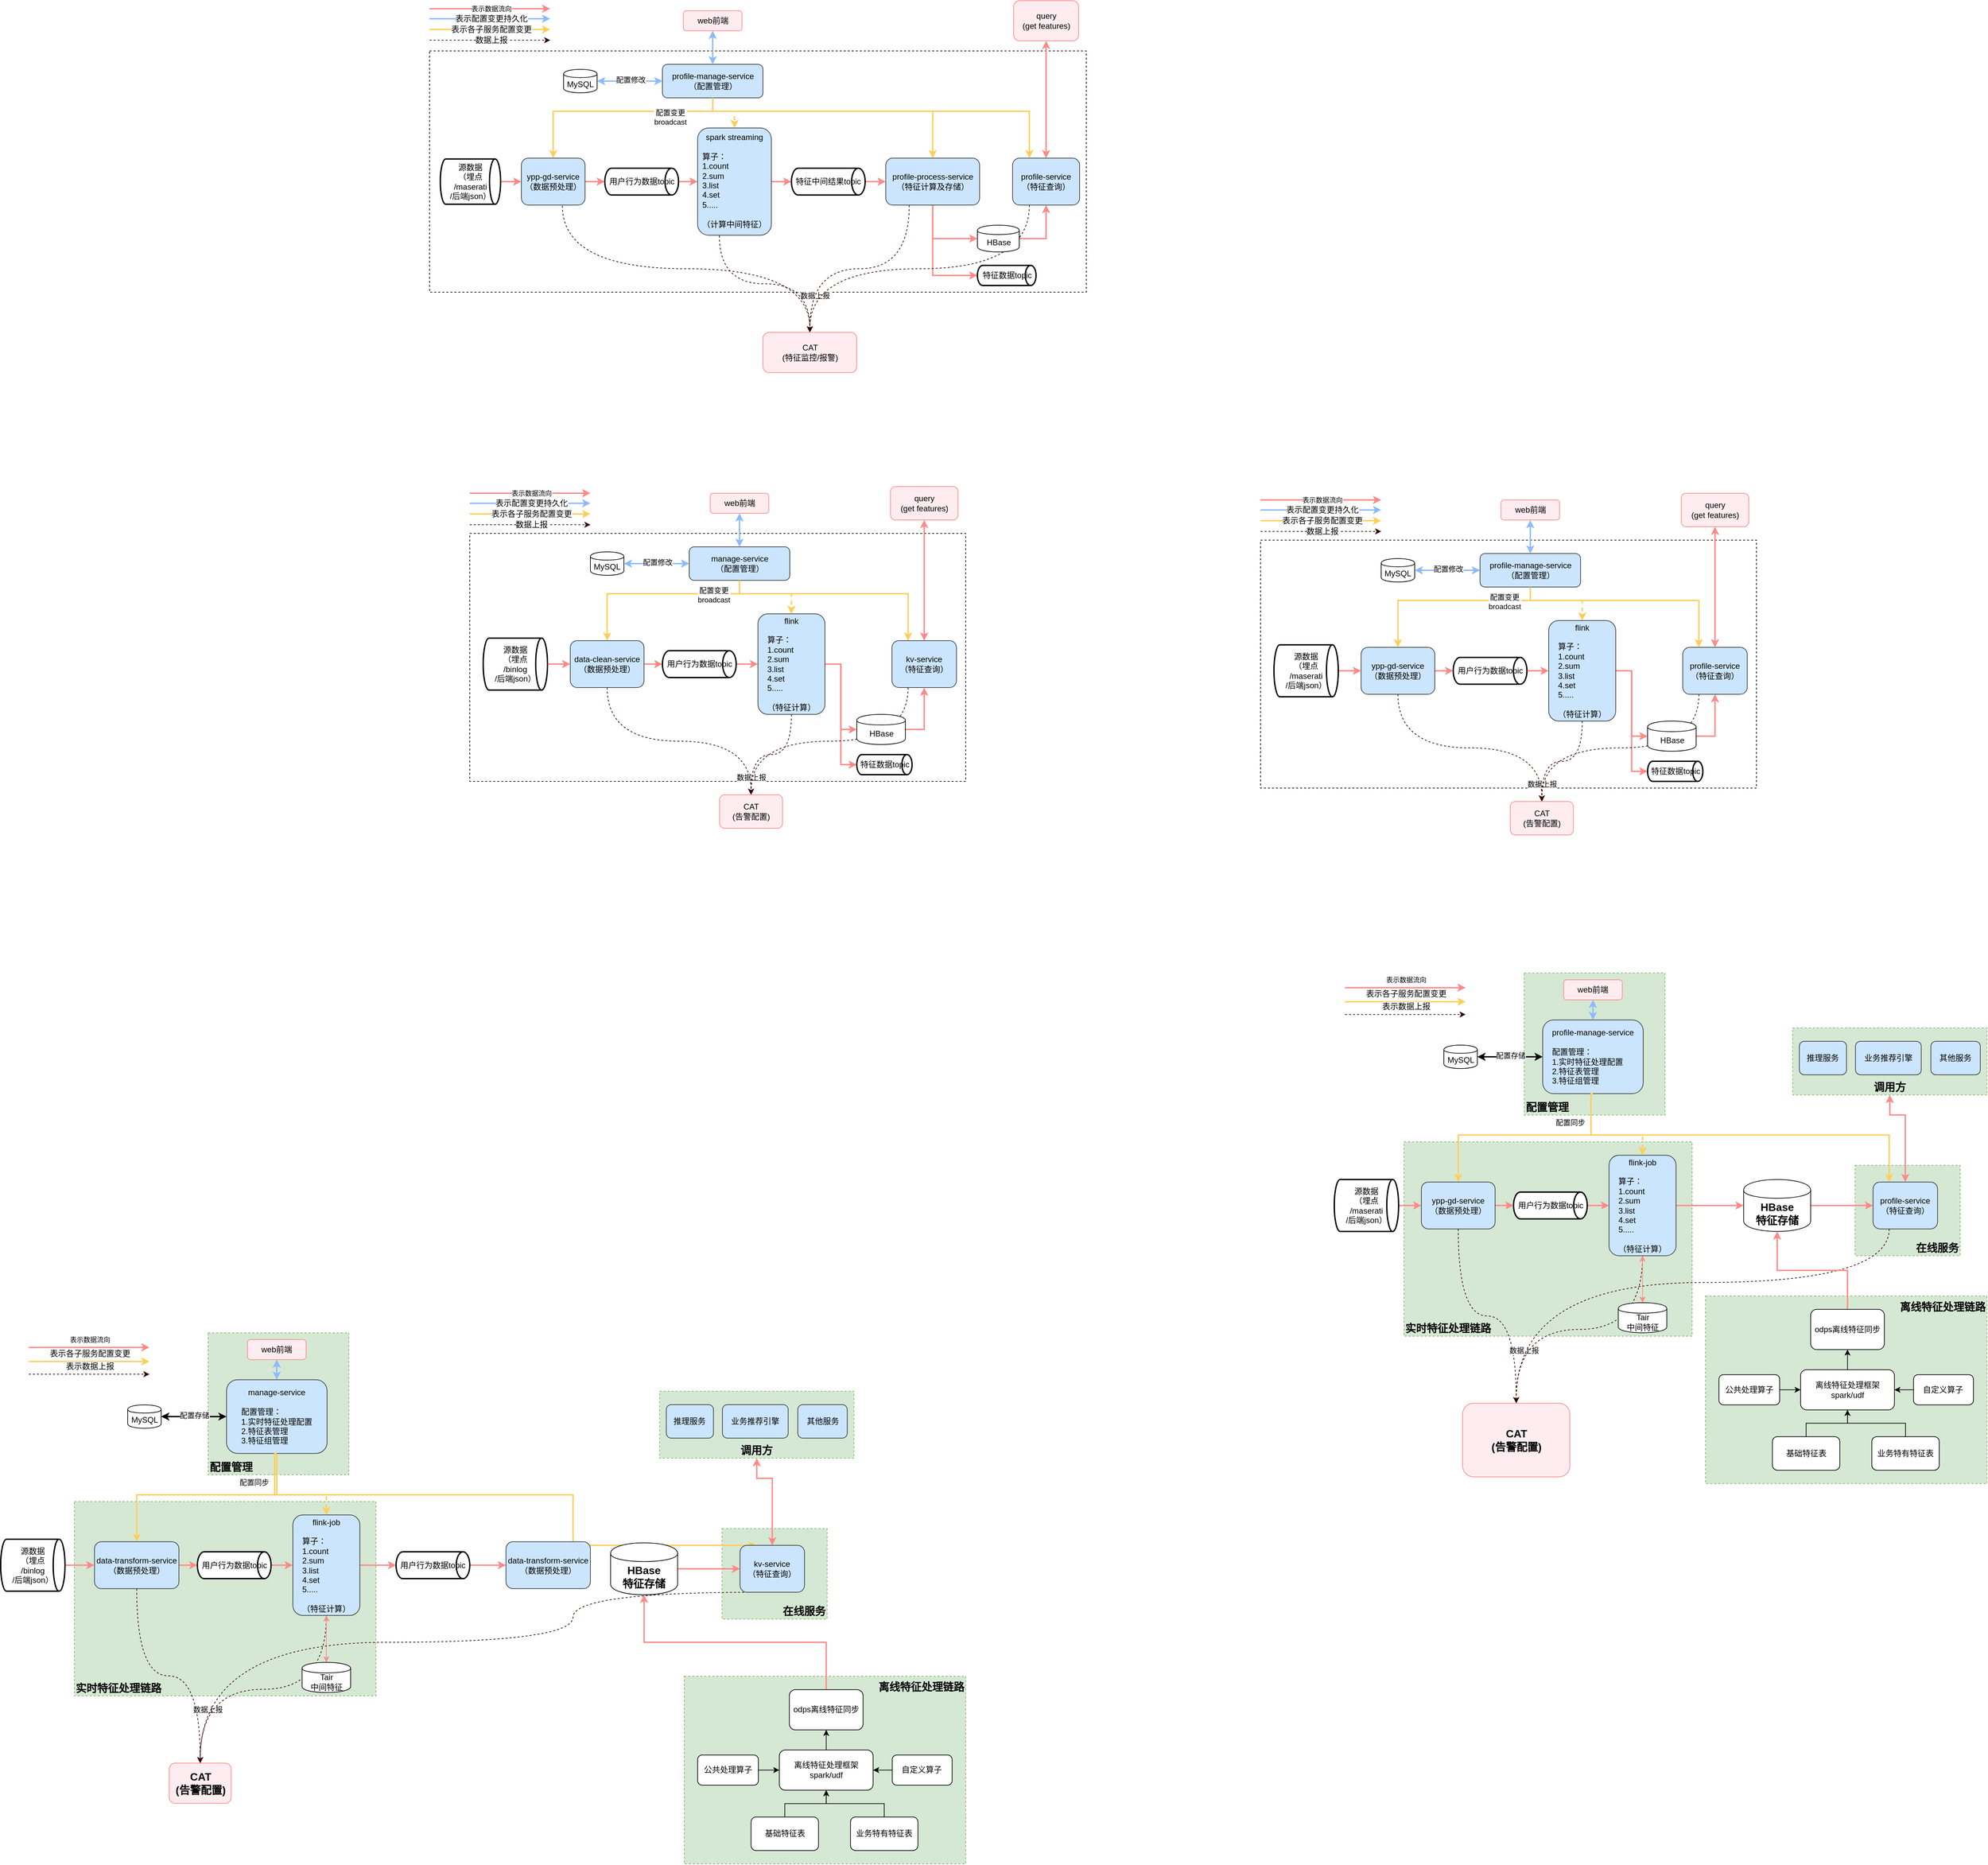 <mxfile version="14.8.3" type="github">
  <diagram name="Page-1" id="929967ad-93f9-6ef4-fab6-5d389245f69c">
    <mxGraphModel dx="3148.5" dy="935" grid="1" gridSize="10" guides="1" tooltips="1" connect="1" arrows="1" fold="1" page="1" pageScale="1.5" pageWidth="1169" pageHeight="826" background="none" math="0" shadow="0">
      <root>
        <mxCell id="0" style=";html=1;" />
        <mxCell id="1" style=";html=1;" parent="0" />
        <mxCell id="l5DUgXWPw0Alo5oeBkL1-66" value="配置管理" style="rounded=0;whiteSpace=wrap;html=1;dashed=1;shadow=0;fillColor=#d5e8d4;verticalAlign=bottom;strokeColor=#82b366;fontStyle=1;fontSize=16;align=left;" parent="1" vertex="1">
          <mxGeometry x="209.53" y="2252.82" width="210" height="211.82" as="geometry" />
        </mxCell>
        <mxCell id="l5DUgXWPw0Alo5oeBkL1-63" value="在线服务" style="rounded=0;whiteSpace=wrap;html=1;dashed=1;shadow=0;fillColor=#d5e8d4;verticalAlign=bottom;strokeColor=#82b366;fontStyle=1;fontSize=16;align=right;" parent="1" vertex="1">
          <mxGeometry x="976.38" y="2545" width="156.87" height="135" as="geometry" />
        </mxCell>
        <mxCell id="FdiIMIpBdKavGemfurEI-6" value="" style="rounded=0;whiteSpace=wrap;html=1;dashed=1;shadow=0;fillColor=none;" parent="1" vertex="1">
          <mxGeometry x="540" y="340" width="980" height="360" as="geometry" />
        </mxCell>
        <mxCell id="Vgzjhl4OV25yT5jgVJQd-2" style="edgeStyle=orthogonalEdgeStyle;rounded=0;orthogonalLoop=1;jettySize=auto;html=1;exitX=0.5;exitY=1;exitDx=0;exitDy=0;entryX=0.5;entryY=0;entryDx=0;entryDy=0;fillColor=#ffcd5a;strokeColor=#ffcd5a;strokeWidth=2;" parent="1" source="Vgzjhl4OV25yT5jgVJQd-5" target="Vgzjhl4OV25yT5jgVJQd-10" edge="1">
          <mxGeometry relative="1" as="geometry">
            <Array as="points">
              <mxPoint x="963" y="430" />
              <mxPoint x="725" y="430" />
            </Array>
          </mxGeometry>
        </mxCell>
        <mxCell id="Vgzjhl4OV25yT5jgVJQd-3" style="edgeStyle=orthogonalEdgeStyle;rounded=0;orthogonalLoop=1;jettySize=auto;html=1;exitX=0.5;exitY=1;exitDx=0;exitDy=0;entryX=0.5;entryY=0;entryDx=0;entryDy=0;fillColor=#ffcd5a;strokeColor=#ffcd5a;strokeWidth=2;" parent="1" source="Vgzjhl4OV25yT5jgVJQd-5" target="Vgzjhl4OV25yT5jgVJQd-24" edge="1">
          <mxGeometry relative="1" as="geometry">
            <Array as="points">
              <mxPoint x="963" y="430" />
              <mxPoint x="1291" y="430" />
            </Array>
          </mxGeometry>
        </mxCell>
        <mxCell id="Vgzjhl4OV25yT5jgVJQd-4" style="rounded=0;orthogonalLoop=1;jettySize=auto;html=1;exitX=0;exitY=0.5;exitDx=0;exitDy=0;entryX=1;entryY=0.5;entryDx=0;entryDy=0;fillColor=#8db9ff;strokeColor=#8db9ff;strokeWidth=2;startArrow=classic;startFill=1;" parent="1" source="Vgzjhl4OV25yT5jgVJQd-5" target="Vgzjhl4OV25yT5jgVJQd-13" edge="1">
          <mxGeometry relative="1" as="geometry" />
        </mxCell>
        <mxCell id="Vgzjhl4OV25yT5jgVJQd-46" value="配置修改" style="edgeLabel;html=1;align=center;verticalAlign=middle;resizable=0;points=[];" parent="Vgzjhl4OV25yT5jgVJQd-4" vertex="1" connectable="0">
          <mxGeometry x="-0.702" y="-2" relative="1" as="geometry">
            <mxPoint x="-33.33" as="offset" />
          </mxGeometry>
        </mxCell>
        <mxCell id="Fmy1u698egC3Gy5_HJqz-1" style="edgeStyle=orthogonalEdgeStyle;rounded=0;orthogonalLoop=1;jettySize=auto;html=1;exitX=0.5;exitY=1;exitDx=0;exitDy=0;entryX=0.25;entryY=0;entryDx=0;entryDy=0;strokeColor=#FFCD5A;strokeWidth=2;" parent="1" source="Vgzjhl4OV25yT5jgVJQd-5" target="FdiIMIpBdKavGemfurEI-1" edge="1">
          <mxGeometry relative="1" as="geometry">
            <Array as="points">
              <mxPoint x="963" y="430" />
              <mxPoint x="1435" y="430" />
            </Array>
          </mxGeometry>
        </mxCell>
        <mxCell id="Vgzjhl4OV25yT5jgVJQd-5" value="profile-manage-service&lt;br&gt;（配置管理）" style="rounded=1;whiteSpace=wrap;html=1;fillColor=#cce5ff;strokeColor=#36393d;" parent="1" vertex="1">
          <mxGeometry x="887.5" y="360" width="150" height="50" as="geometry" />
        </mxCell>
        <mxCell id="Vgzjhl4OV25yT5jgVJQd-6" style="edgeStyle=orthogonalEdgeStyle;rounded=0;orthogonalLoop=1;jettySize=auto;html=1;exitX=0.5;exitY=1;exitDx=0;exitDy=0;entryX=0.5;entryY=0;entryDx=0;entryDy=0;fillColor=#ffcd5a;strokeColor=#ffcd5a;strokeWidth=2;dashed=1;" parent="1" source="Vgzjhl4OV25yT5jgVJQd-5" target="Vgzjhl4OV25yT5jgVJQd-21" edge="1">
          <mxGeometry relative="1" as="geometry">
            <Array as="points">
              <mxPoint x="963" y="430" />
              <mxPoint x="995" y="430" />
            </Array>
          </mxGeometry>
        </mxCell>
        <mxCell id="Vgzjhl4OV25yT5jgVJQd-47" value="配置变更&lt;br&gt;broadcast" style="edgeLabel;html=1;align=center;verticalAlign=middle;resizable=0;points=[];" parent="Vgzjhl4OV25yT5jgVJQd-6" vertex="1" connectable="0">
          <mxGeometry x="-0.52" y="-2" relative="1" as="geometry">
            <mxPoint x="-62" y="10.0" as="offset" />
          </mxGeometry>
        </mxCell>
        <mxCell id="Vgzjhl4OV25yT5jgVJQd-7" style="edgeStyle=orthogonalEdgeStyle;rounded=0;orthogonalLoop=1;jettySize=auto;html=1;exitX=1;exitY=0.5;exitDx=0;exitDy=0;entryX=0;entryY=0.5;entryDx=0;entryDy=0;fillColor=#ff8987;strokeColor=#ff8987;entryPerimeter=0;strokeWidth=2;" parent="1" source="Vgzjhl4OV25yT5jgVJQd-10" target="Vgzjhl4OV25yT5jgVJQd-41" edge="1">
          <mxGeometry relative="1" as="geometry">
            <mxPoint x="780" y="540" as="targetPoint" />
          </mxGeometry>
        </mxCell>
        <mxCell id="FdiIMIpBdKavGemfurEI-8" style="edgeStyle=orthogonalEdgeStyle;rounded=0;orthogonalLoop=1;jettySize=auto;html=1;exitX=0.644;exitY=1.014;exitDx=0;exitDy=0;entryX=0.5;entryY=0;entryDx=0;entryDy=0;startArrow=none;startFill=0;strokeWidth=1;curved=1;exitPerimeter=0;dashed=1;strokeColor=#330000;" parent="1" source="Vgzjhl4OV25yT5jgVJQd-10" target="FdiIMIpBdKavGemfurEI-7" edge="1">
          <mxGeometry relative="1" as="geometry" />
        </mxCell>
        <mxCell id="FdiIMIpBdKavGemfurEI-13" value="数据上报" style="edgeLabel;html=1;align=center;verticalAlign=middle;resizable=0;points=[];" parent="FdiIMIpBdKavGemfurEI-8" vertex="1" connectable="0">
          <mxGeometry x="0.682" y="-27" relative="1" as="geometry">
            <mxPoint x="34.22" y="33.4" as="offset" />
          </mxGeometry>
        </mxCell>
        <mxCell id="Vgzjhl4OV25yT5jgVJQd-10" value="ypp-gd-service&lt;br&gt;（数据预处理）" style="rounded=1;whiteSpace=wrap;html=1;fillColor=#cce5ff;strokeColor=#36393d;" parent="1" vertex="1">
          <mxGeometry x="677" y="500" width="95" height="70" as="geometry" />
        </mxCell>
        <mxCell id="Vgzjhl4OV25yT5jgVJQd-11" style="edgeStyle=orthogonalEdgeStyle;rounded=0;orthogonalLoop=1;jettySize=auto;html=1;exitX=0.5;exitY=1;exitDx=0;exitDy=0;fillColor=#ff8987;strokeColor=#ff8987;entryX=0;entryY=0.5;entryDx=0;entryDy=0;strokeWidth=2;" parent="1" source="Vgzjhl4OV25yT5jgVJQd-24" target="Vgzjhl4OV25yT5jgVJQd-14" edge="1">
          <mxGeometry relative="1" as="geometry">
            <mxPoint x="1378.75" y="860" as="sourcePoint" />
          </mxGeometry>
        </mxCell>
        <mxCell id="Vgzjhl4OV25yT5jgVJQd-13" value="MySQL" style="shape=cylinder;whiteSpace=wrap;html=1;boundedLbl=1;backgroundOutline=1;" parent="1" vertex="1">
          <mxGeometry x="740" y="367.5" width="50" height="35" as="geometry" />
        </mxCell>
        <mxCell id="FdiIMIpBdKavGemfurEI-2" style="edgeStyle=orthogonalEdgeStyle;rounded=0;orthogonalLoop=1;jettySize=auto;html=1;exitX=1;exitY=0.5;exitDx=0;exitDy=0;entryX=0.5;entryY=1;entryDx=0;entryDy=0;strokeWidth=2;strokeColor=#FF8987;" parent="1" source="Vgzjhl4OV25yT5jgVJQd-14" target="FdiIMIpBdKavGemfurEI-1" edge="1">
          <mxGeometry relative="1" as="geometry" />
        </mxCell>
        <mxCell id="Vgzjhl4OV25yT5jgVJQd-16" style="edgeStyle=orthogonalEdgeStyle;rounded=0;orthogonalLoop=1;jettySize=auto;html=1;exitX=1;exitY=0.5;exitDx=0;exitDy=0;entryX=0;entryY=0.5;entryDx=0;entryDy=0;fillColor=#ff8987;strokeColor=#ff8987;exitPerimeter=0;strokeWidth=2;" parent="1" source="Vgzjhl4OV25yT5jgVJQd-41" target="Vgzjhl4OV25yT5jgVJQd-21" edge="1">
          <mxGeometry relative="1" as="geometry">
            <mxPoint x="850" y="540" as="sourcePoint" />
          </mxGeometry>
        </mxCell>
        <mxCell id="Vgzjhl4OV25yT5jgVJQd-17" style="edgeStyle=orthogonalEdgeStyle;rounded=0;orthogonalLoop=1;jettySize=auto;html=1;exitX=0.5;exitY=1;exitDx=0;exitDy=0;entryX=0.5;entryY=0;entryDx=0;entryDy=0;strokeWidth=2;startArrow=classic;startFill=1;strokeColor=#8DB9FF;" parent="1" source="Vgzjhl4OV25yT5jgVJQd-18" target="Vgzjhl4OV25yT5jgVJQd-5" edge="1">
          <mxGeometry relative="1" as="geometry" />
        </mxCell>
        <mxCell id="Vgzjhl4OV25yT5jgVJQd-18" value="web前端" style="rounded=1;whiteSpace=wrap;html=1;fillColor=#ffecf1;strokeColor=#ff8987;" parent="1" vertex="1">
          <mxGeometry x="918.75" y="280" width="87.5" height="30" as="geometry" />
        </mxCell>
        <mxCell id="Vgzjhl4OV25yT5jgVJQd-19" style="edgeStyle=orthogonalEdgeStyle;rounded=0;orthogonalLoop=1;jettySize=auto;html=1;exitX=1;exitY=0.5;exitDx=0;exitDy=0;entryX=0;entryY=0.5;entryDx=0;entryDy=0;fillColor=#ff8987;strokeColor=#ff8987;entryPerimeter=0;strokeWidth=2;" parent="1" source="Vgzjhl4OV25yT5jgVJQd-21" target="Vgzjhl4OV25yT5jgVJQd-42" edge="1">
          <mxGeometry relative="1" as="geometry">
            <mxPoint x="1173.75" y="540" as="targetPoint" />
            <mxPoint x="1121.75" y="535" as="sourcePoint" />
          </mxGeometry>
        </mxCell>
        <mxCell id="FdiIMIpBdKavGemfurEI-9" style="edgeStyle=orthogonalEdgeStyle;curved=1;rounded=0;orthogonalLoop=1;jettySize=auto;html=1;exitX=0.295;exitY=1.004;exitDx=0;exitDy=0;entryX=0.5;entryY=0;entryDx=0;entryDy=0;startArrow=none;startFill=0;strokeWidth=1;exitPerimeter=0;dashed=1;strokeColor=#330000;" parent="1" source="Vgzjhl4OV25yT5jgVJQd-21" target="FdiIMIpBdKavGemfurEI-7" edge="1">
          <mxGeometry relative="1" as="geometry" />
        </mxCell>
        <mxCell id="Vgzjhl4OV25yT5jgVJQd-21" value="spark streaming&lt;br&gt;&lt;div style=&quot;text-align: left&quot;&gt;&lt;span&gt;&lt;br&gt;&lt;/span&gt;&lt;/div&gt;&lt;div style=&quot;text-align: left&quot;&gt;&lt;span&gt;算子：&lt;/span&gt;&lt;/div&gt;&lt;div style=&quot;text-align: left&quot;&gt;&lt;span&gt;1.count&lt;/span&gt;&lt;/div&gt;&lt;div style=&quot;text-align: left&quot;&gt;&lt;span&gt;2.sum&lt;/span&gt;&lt;/div&gt;&lt;div style=&quot;text-align: left&quot;&gt;&lt;span&gt;3.list&lt;/span&gt;&lt;/div&gt;&lt;div style=&quot;text-align: left&quot;&gt;&lt;span&gt;4.set&lt;/span&gt;&lt;/div&gt;&lt;div style=&quot;text-align: left&quot;&gt;&lt;span&gt;5.....&lt;/span&gt;&lt;/div&gt;&lt;div style=&quot;text-align: left&quot;&gt;&lt;span&gt;&lt;br&gt;&lt;/span&gt;&lt;/div&gt;&lt;div style=&quot;text-align: left&quot;&gt;&lt;span&gt;（计算中间特征）&lt;/span&gt;&lt;/div&gt;" style="rounded=1;whiteSpace=wrap;html=1;fillColor=#cce5ff;strokeColor=#36393d;verticalAlign=top;" parent="1" vertex="1">
          <mxGeometry x="940" y="455" width="110" height="160" as="geometry" />
        </mxCell>
        <mxCell id="Vgzjhl4OV25yT5jgVJQd-22" style="edgeStyle=orthogonalEdgeStyle;rounded=0;orthogonalLoop=1;jettySize=auto;html=1;exitX=0.5;exitY=1;exitDx=0;exitDy=0;entryX=0;entryY=0.5;entryDx=0;entryDy=0;fillColor=#ff8987;strokeColor=#ff8987;entryPerimeter=0;strokeWidth=2;" parent="1" source="Vgzjhl4OV25yT5jgVJQd-24" target="Vgzjhl4OV25yT5jgVJQd-43" edge="1">
          <mxGeometry relative="1" as="geometry">
            <mxPoint x="1393.75" y="630" as="targetPoint" />
          </mxGeometry>
        </mxCell>
        <mxCell id="FdiIMIpBdKavGemfurEI-10" style="edgeStyle=orthogonalEdgeStyle;curved=1;rounded=0;orthogonalLoop=1;jettySize=auto;html=1;exitX=0.25;exitY=1;exitDx=0;exitDy=0;entryX=0.5;entryY=0;entryDx=0;entryDy=0;startArrow=none;startFill=0;strokeWidth=1;dashed=1;strokeColor=#330000;" parent="1" source="Vgzjhl4OV25yT5jgVJQd-24" target="FdiIMIpBdKavGemfurEI-7" edge="1">
          <mxGeometry relative="1" as="geometry" />
        </mxCell>
        <mxCell id="Vgzjhl4OV25yT5jgVJQd-24" value="profile-process-service&lt;br&gt;（特征计算及存储）" style="rounded=1;whiteSpace=wrap;html=1;fillColor=#cce5ff;strokeColor=#36393d;" parent="1" vertex="1">
          <mxGeometry x="1220.75" y="500" width="140" height="70" as="geometry" />
        </mxCell>
        <mxCell id="Vgzjhl4OV25yT5jgVJQd-25" style="edgeStyle=orthogonalEdgeStyle;rounded=0;orthogonalLoop=1;jettySize=auto;html=1;exitX=1;exitY=0.5;exitDx=0;exitDy=0;entryX=0;entryY=0.5;entryDx=0;entryDy=0;fillColor=#ff8987;strokeColor=#ff8987;exitPerimeter=0;strokeWidth=2;" parent="1" source="Vgzjhl4OV25yT5jgVJQd-42" target="Vgzjhl4OV25yT5jgVJQd-24" edge="1">
          <mxGeometry relative="1" as="geometry">
            <mxPoint x="1243.75" y="540" as="sourcePoint" />
          </mxGeometry>
        </mxCell>
        <mxCell id="Vgzjhl4OV25yT5jgVJQd-26" value="" style="endArrow=classic;html=1;fillColor=#ff8987;strokeColor=#ff8987;strokeWidth=2;" parent="1" edge="1">
          <mxGeometry width="50" height="50" relative="1" as="geometry">
            <mxPoint x="540" y="277" as="sourcePoint" />
            <mxPoint x="720" y="277" as="targetPoint" />
          </mxGeometry>
        </mxCell>
        <mxCell id="Vgzjhl4OV25yT5jgVJQd-27" value="&lt;font style=&quot;font-size: 10px&quot;&gt;表示数据流向&lt;/font&gt;" style="text;html=1;align=center;verticalAlign=middle;resizable=0;points=[];labelBackgroundColor=#ffffff;childText;" parent="Vgzjhl4OV25yT5jgVJQd-26" vertex="1" connectable="0">
          <mxGeometry x="0.071" y="-1" relative="1" as="geometry">
            <mxPoint x="-5" y="-1" as="offset" />
          </mxGeometry>
        </mxCell>
        <mxCell id="Vgzjhl4OV25yT5jgVJQd-28" style="edgeStyle=orthogonalEdgeStyle;rounded=0;orthogonalLoop=1;jettySize=auto;html=1;exitX=1;exitY=0.5;exitDx=0;exitDy=0;exitPerimeter=0;entryX=0;entryY=0.5;entryDx=0;entryDy=0;fillColor=#ff8987;strokeColor=#ff8987;strokeWidth=2;" parent="1" source="Vgzjhl4OV25yT5jgVJQd-39" target="Vgzjhl4OV25yT5jgVJQd-10" edge="1">
          <mxGeometry relative="1" as="geometry">
            <mxPoint x="573" y="540" as="sourcePoint" />
          </mxGeometry>
        </mxCell>
        <mxCell id="Vgzjhl4OV25yT5jgVJQd-34" value="" style="endArrow=classic;html=1;fillColor=#8db9ff;strokeColor=#8db9ff;strokeWidth=2;" parent="1" edge="1">
          <mxGeometry width="50" height="50" relative="1" as="geometry">
            <mxPoint x="540" y="292" as="sourcePoint" />
            <mxPoint x="720" y="292" as="targetPoint" />
          </mxGeometry>
        </mxCell>
        <mxCell id="Vgzjhl4OV25yT5jgVJQd-35" value="表示配置变更持久化" style="text;html=1;align=center;verticalAlign=middle;resizable=0;points=[];labelBackgroundColor=#ffffff;childText;" parent="Vgzjhl4OV25yT5jgVJQd-34" vertex="1" connectable="0">
          <mxGeometry x="0.071" y="-1" relative="1" as="geometry">
            <mxPoint x="-5" y="-1" as="offset" />
          </mxGeometry>
        </mxCell>
        <mxCell id="Vgzjhl4OV25yT5jgVJQd-36" value="" style="endArrow=classic;html=1;fillColor=#ffcd5a;strokeColor=#ffcd5a;strokeWidth=2;" parent="1" edge="1">
          <mxGeometry width="50" height="50" relative="1" as="geometry">
            <mxPoint x="540" y="308" as="sourcePoint" />
            <mxPoint x="720" y="308" as="targetPoint" />
          </mxGeometry>
        </mxCell>
        <mxCell id="Vgzjhl4OV25yT5jgVJQd-37" value="表示各子服务配置变更" style="text;html=1;align=center;verticalAlign=middle;resizable=0;points=[];labelBackgroundColor=#ffffff;childText;" parent="Vgzjhl4OV25yT5jgVJQd-36" vertex="1" connectable="0">
          <mxGeometry x="0.071" y="-1" relative="1" as="geometry">
            <mxPoint x="-5" y="-1" as="offset" />
          </mxGeometry>
        </mxCell>
        <mxCell id="Vgzjhl4OV25yT5jgVJQd-39" value="源数据&lt;br&gt;（埋点&lt;br&gt;/maserati&lt;br&gt;/后端json）" style="strokeWidth=2;html=1;shape=mxgraph.flowchart.direct_data;whiteSpace=wrap;" parent="1" vertex="1">
          <mxGeometry x="556" y="501.25" width="90" height="67.5" as="geometry" />
        </mxCell>
        <mxCell id="Vgzjhl4OV25yT5jgVJQd-41" value="用户行为数据topic" style="strokeWidth=2;html=1;shape=mxgraph.flowchart.direct_data;whiteSpace=wrap;" parent="1" vertex="1">
          <mxGeometry x="801.5" y="515" width="110" height="40" as="geometry" />
        </mxCell>
        <mxCell id="Vgzjhl4OV25yT5jgVJQd-42" value="特征中间结果topic" style="strokeWidth=2;html=1;shape=mxgraph.flowchart.direct_data;whiteSpace=wrap;" parent="1" vertex="1">
          <mxGeometry x="1080" y="515" width="110" height="40" as="geometry" />
        </mxCell>
        <mxCell id="Vgzjhl4OV25yT5jgVJQd-43" value="特征数据topic" style="strokeWidth=2;html=1;shape=mxgraph.flowchart.direct_data;whiteSpace=wrap;" parent="1" vertex="1">
          <mxGeometry x="1357.5" y="660" width="87.5" height="30" as="geometry" />
        </mxCell>
        <mxCell id="FdiIMIpBdKavGemfurEI-4" style="edgeStyle=orthogonalEdgeStyle;rounded=0;orthogonalLoop=1;jettySize=auto;html=1;exitX=0.5;exitY=0;exitDx=0;exitDy=0;entryX=0.5;entryY=1;entryDx=0;entryDy=0;startArrow=classic;startFill=1;fillColor=#f8cecc;strokeColor=#FF8987;strokeWidth=2;" parent="1" source="FdiIMIpBdKavGemfurEI-1" target="FdiIMIpBdKavGemfurEI-3" edge="1">
          <mxGeometry relative="1" as="geometry" />
        </mxCell>
        <mxCell id="FdiIMIpBdKavGemfurEI-20" style="edgeStyle=orthogonalEdgeStyle;curved=1;rounded=0;orthogonalLoop=1;jettySize=auto;html=1;exitX=0.25;exitY=1;exitDx=0;exitDy=0;entryX=0.5;entryY=0;entryDx=0;entryDy=0;dashed=1;startArrow=none;startFill=0;strokeColor=#330000;strokeWidth=1;" parent="1" source="FdiIMIpBdKavGemfurEI-1" target="FdiIMIpBdKavGemfurEI-7" edge="1">
          <mxGeometry relative="1" as="geometry" />
        </mxCell>
        <mxCell id="FdiIMIpBdKavGemfurEI-1" value="profile-service&lt;br&gt;（特征查询）" style="rounded=1;whiteSpace=wrap;html=1;fillColor=#cce5ff;strokeColor=#36393d;" parent="1" vertex="1">
          <mxGeometry x="1410" y="500" width="100" height="70" as="geometry" />
        </mxCell>
        <mxCell id="FdiIMIpBdKavGemfurEI-3" value="query&lt;br&gt;(get features)" style="rounded=1;whiteSpace=wrap;html=1;fillColor=#ffecf1;strokeColor=#ff8987;" parent="1" vertex="1">
          <mxGeometry x="1411.5" y="265" width="97" height="60" as="geometry" />
        </mxCell>
        <mxCell id="FdiIMIpBdKavGemfurEI-7" value="CAT&lt;br&gt;(特征监控/报警)" style="rounded=1;whiteSpace=wrap;html=1;fillColor=#ffecf1;strokeColor=#ff8987;" parent="1" vertex="1">
          <mxGeometry x="1037.5" y="760" width="140" height="60" as="geometry" />
        </mxCell>
        <mxCell id="FdiIMIpBdKavGemfurEI-16" value="" style="endArrow=classic;html=1;fillColor=#ffcd5a;strokeWidth=1;strokeColor=#330000;dashed=1;" parent="1" edge="1">
          <mxGeometry width="50" height="50" relative="1" as="geometry">
            <mxPoint x="540" y="324" as="sourcePoint" />
            <mxPoint x="720" y="324" as="targetPoint" />
          </mxGeometry>
        </mxCell>
        <mxCell id="FdiIMIpBdKavGemfurEI-17" value="数据上报" style="text;html=1;align=center;verticalAlign=middle;resizable=0;points=[];labelBackgroundColor=#ffffff;childText;" parent="FdiIMIpBdKavGemfurEI-16" vertex="1" connectable="0">
          <mxGeometry x="0.071" y="-1" relative="1" as="geometry">
            <mxPoint x="-5" y="-1" as="offset" />
          </mxGeometry>
        </mxCell>
        <mxCell id="Vgzjhl4OV25yT5jgVJQd-14" value="HBase" style="shape=cylinder;whiteSpace=wrap;html=1;boundedLbl=1;backgroundOutline=1;" parent="1" vertex="1">
          <mxGeometry x="1357.5" y="600" width="62.5" height="40" as="geometry" />
        </mxCell>
        <mxCell id="Fmy1u698egC3Gy5_HJqz-2" value="" style="rounded=0;whiteSpace=wrap;html=1;dashed=1;shadow=0;fillColor=none;" parent="1" vertex="1">
          <mxGeometry x="600" y="1060" width="740" height="370" as="geometry" />
        </mxCell>
        <mxCell id="Fmy1u698egC3Gy5_HJqz-3" style="edgeStyle=orthogonalEdgeStyle;rounded=0;orthogonalLoop=1;jettySize=auto;html=1;exitX=0.5;exitY=1;exitDx=0;exitDy=0;entryX=0.5;entryY=0;entryDx=0;entryDy=0;fillColor=#ffcd5a;strokeColor=#ffcd5a;strokeWidth=2;" parent="1" source="Fmy1u698egC3Gy5_HJqz-8" target="Fmy1u698egC3Gy5_HJqz-15" edge="1">
          <mxGeometry relative="1" as="geometry">
            <Array as="points">
              <mxPoint x="1003" y="1150" />
              <mxPoint x="805" y="1150" />
            </Array>
          </mxGeometry>
        </mxCell>
        <mxCell id="Fmy1u698egC3Gy5_HJqz-5" style="rounded=0;orthogonalLoop=1;jettySize=auto;html=1;exitX=0;exitY=0.5;exitDx=0;exitDy=0;entryX=1;entryY=0.5;entryDx=0;entryDy=0;fillColor=#8db9ff;strokeColor=#8db9ff;strokeWidth=2;startArrow=classic;startFill=1;" parent="1" source="Fmy1u698egC3Gy5_HJqz-8" target="Fmy1u698egC3Gy5_HJqz-18" edge="1">
          <mxGeometry relative="1" as="geometry" />
        </mxCell>
        <mxCell id="Fmy1u698egC3Gy5_HJqz-6" value="配置修改" style="edgeLabel;html=1;align=center;verticalAlign=middle;resizable=0;points=[];" parent="Fmy1u698egC3Gy5_HJqz-5" vertex="1" connectable="0">
          <mxGeometry x="-0.702" y="-2" relative="1" as="geometry">
            <mxPoint x="-33.33" as="offset" />
          </mxGeometry>
        </mxCell>
        <mxCell id="Fmy1u698egC3Gy5_HJqz-7" style="edgeStyle=orthogonalEdgeStyle;rounded=0;orthogonalLoop=1;jettySize=auto;html=1;exitX=0.5;exitY=1;exitDx=0;exitDy=0;entryX=0.25;entryY=0;entryDx=0;entryDy=0;strokeColor=#FFCD5A;strokeWidth=2;" parent="1" source="Fmy1u698egC3Gy5_HJqz-8" target="Fmy1u698egC3Gy5_HJqz-44" edge="1">
          <mxGeometry relative="1" as="geometry">
            <Array as="points">
              <mxPoint x="1003" y="1150" />
              <mxPoint x="1254" y="1150" />
            </Array>
          </mxGeometry>
        </mxCell>
        <mxCell id="Fmy1u698egC3Gy5_HJqz-8" value="manage-service&lt;br&gt;（配置管理）" style="rounded=1;whiteSpace=wrap;html=1;fillColor=#cce5ff;strokeColor=#36393d;" parent="1" vertex="1">
          <mxGeometry x="927.5" y="1080" width="150" height="50" as="geometry" />
        </mxCell>
        <mxCell id="Fmy1u698egC3Gy5_HJqz-9" style="edgeStyle=orthogonalEdgeStyle;rounded=0;orthogonalLoop=1;jettySize=auto;html=1;exitX=0.5;exitY=1;exitDx=0;exitDy=0;entryX=0.5;entryY=0;entryDx=0;entryDy=0;fillColor=#ffcd5a;strokeColor=#ffcd5a;strokeWidth=2;dashed=1;" parent="1" source="Fmy1u698egC3Gy5_HJqz-8" target="Fmy1u698egC3Gy5_HJqz-29" edge="1">
          <mxGeometry relative="1" as="geometry">
            <mxPoint x="1059.75" y="1190" as="targetPoint" />
            <Array as="points">
              <mxPoint x="1003" y="1150" />
              <mxPoint x="1080" y="1150" />
            </Array>
          </mxGeometry>
        </mxCell>
        <mxCell id="Fmy1u698egC3Gy5_HJqz-10" value="配置变更&lt;br&gt;broadcast" style="edgeLabel;html=1;align=center;verticalAlign=middle;resizable=0;points=[];" parent="Fmy1u698egC3Gy5_HJqz-9" vertex="1" connectable="0">
          <mxGeometry x="-0.52" y="-2" relative="1" as="geometry">
            <mxPoint x="-49.58" as="offset" />
          </mxGeometry>
        </mxCell>
        <mxCell id="Fmy1u698egC3Gy5_HJqz-11" style="edgeStyle=orthogonalEdgeStyle;rounded=0;orthogonalLoop=1;jettySize=auto;html=1;exitX=1;exitY=0.5;exitDx=0;exitDy=0;entryX=0;entryY=0.5;entryDx=0;entryDy=0;fillColor=#ff8987;strokeColor=#ff8987;entryPerimeter=0;strokeWidth=2;" parent="1" source="Fmy1u698egC3Gy5_HJqz-15" target="Fmy1u698egC3Gy5_HJqz-39" edge="1">
          <mxGeometry relative="1" as="geometry">
            <mxPoint x="820" y="1260" as="targetPoint" />
          </mxGeometry>
        </mxCell>
        <mxCell id="Fmy1u698egC3Gy5_HJqz-13" style="edgeStyle=orthogonalEdgeStyle;rounded=0;orthogonalLoop=1;jettySize=auto;html=1;exitX=0.5;exitY=1;exitDx=0;exitDy=0;entryX=0.5;entryY=0;entryDx=0;entryDy=0;startArrow=none;startFill=0;strokeWidth=1;curved=1;dashed=1;strokeColor=#330000;" parent="1" source="Fmy1u698egC3Gy5_HJqz-15" target="Fmy1u698egC3Gy5_HJqz-46" edge="1">
          <mxGeometry relative="1" as="geometry" />
        </mxCell>
        <mxCell id="Fmy1u698egC3Gy5_HJqz-14" value="数据上报" style="edgeLabel;html=1;align=center;verticalAlign=middle;resizable=0;points=[];" parent="Fmy1u698egC3Gy5_HJqz-13" vertex="1" connectable="0">
          <mxGeometry x="0.682" y="-27" relative="1" as="geometry">
            <mxPoint x="27" y="33.4" as="offset" />
          </mxGeometry>
        </mxCell>
        <mxCell id="Fmy1u698egC3Gy5_HJqz-15" value="data-clean-service&lt;br&gt;（数据预处理）" style="rounded=1;whiteSpace=wrap;html=1;fillColor=#cce5ff;strokeColor=#36393d;" parent="1" vertex="1">
          <mxGeometry x="750" y="1220" width="110" height="70" as="geometry" />
        </mxCell>
        <mxCell id="Fmy1u698egC3Gy5_HJqz-16" style="edgeStyle=orthogonalEdgeStyle;rounded=0;orthogonalLoop=1;jettySize=auto;html=1;exitX=1;exitY=0.5;exitDx=0;exitDy=0;fillColor=#ff8987;strokeColor=#ff8987;entryX=0;entryY=0.5;entryDx=0;entryDy=0;strokeWidth=2;" parent="1" source="Fmy1u698egC3Gy5_HJqz-29" target="Fmy1u698egC3Gy5_HJqz-49" edge="1">
          <mxGeometry relative="1" as="geometry">
            <mxPoint x="1079.5" y="1580" as="sourcePoint" />
          </mxGeometry>
        </mxCell>
        <mxCell id="Fmy1u698egC3Gy5_HJqz-18" value="MySQL" style="shape=cylinder;whiteSpace=wrap;html=1;boundedLbl=1;backgroundOutline=1;" parent="1" vertex="1">
          <mxGeometry x="780" y="1087.5" width="50" height="35" as="geometry" />
        </mxCell>
        <mxCell id="Fmy1u698egC3Gy5_HJqz-19" style="edgeStyle=orthogonalEdgeStyle;rounded=0;orthogonalLoop=1;jettySize=auto;html=1;exitX=1;exitY=0.5;exitDx=0;exitDy=0;entryX=0.5;entryY=1;entryDx=0;entryDy=0;strokeWidth=2;strokeColor=#FF8987;" parent="1" source="Fmy1u698egC3Gy5_HJqz-49" target="Fmy1u698egC3Gy5_HJqz-44" edge="1">
          <mxGeometry relative="1" as="geometry" />
        </mxCell>
        <mxCell id="Fmy1u698egC3Gy5_HJqz-21" style="edgeStyle=orthogonalEdgeStyle;rounded=0;orthogonalLoop=1;jettySize=auto;html=1;exitX=1;exitY=0.5;exitDx=0;exitDy=0;entryX=0;entryY=0.5;entryDx=0;entryDy=0;fillColor=#ff8987;strokeColor=#ff8987;exitPerimeter=0;strokeWidth=2;" parent="1" source="Fmy1u698egC3Gy5_HJqz-39" target="Fmy1u698egC3Gy5_HJqz-29" edge="1">
          <mxGeometry relative="1" as="geometry">
            <mxPoint x="890" y="1260" as="sourcePoint" />
            <mxPoint x="958.75" y="1255" as="targetPoint" />
          </mxGeometry>
        </mxCell>
        <mxCell id="Fmy1u698egC3Gy5_HJqz-22" style="edgeStyle=orthogonalEdgeStyle;rounded=0;orthogonalLoop=1;jettySize=auto;html=1;exitX=0.5;exitY=1;exitDx=0;exitDy=0;entryX=0.5;entryY=0;entryDx=0;entryDy=0;strokeWidth=2;startArrow=classic;startFill=1;strokeColor=#8DB9FF;" parent="1" source="Fmy1u698egC3Gy5_HJqz-23" target="Fmy1u698egC3Gy5_HJqz-8" edge="1">
          <mxGeometry relative="1" as="geometry" />
        </mxCell>
        <mxCell id="Fmy1u698egC3Gy5_HJqz-23" value="web前端" style="rounded=1;whiteSpace=wrap;html=1;fillColor=#ffecf1;strokeColor=#ff8987;" parent="1" vertex="1">
          <mxGeometry x="958.75" y="1000" width="87.5" height="30" as="geometry" />
        </mxCell>
        <mxCell id="Fmy1u698egC3Gy5_HJqz-27" style="edgeStyle=orthogonalEdgeStyle;rounded=0;orthogonalLoop=1;jettySize=auto;html=1;exitX=1;exitY=0.5;exitDx=0;exitDy=0;entryX=0;entryY=0.5;entryDx=0;entryDy=0;fillColor=#ff8987;strokeColor=#ff8987;entryPerimeter=0;strokeWidth=2;" parent="1" source="Fmy1u698egC3Gy5_HJqz-29" target="Fmy1u698egC3Gy5_HJqz-41" edge="1">
          <mxGeometry relative="1" as="geometry">
            <mxPoint x="1094.5" y="1350" as="targetPoint" />
          </mxGeometry>
        </mxCell>
        <mxCell id="Fmy1u698egC3Gy5_HJqz-28" style="edgeStyle=orthogonalEdgeStyle;curved=1;rounded=0;orthogonalLoop=1;jettySize=auto;html=1;exitX=0.5;exitY=1;exitDx=0;exitDy=0;entryX=0.5;entryY=0;entryDx=0;entryDy=0;startArrow=none;startFill=0;strokeWidth=1;dashed=1;strokeColor=#330000;" parent="1" source="Fmy1u698egC3Gy5_HJqz-29" target="Fmy1u698egC3Gy5_HJqz-46" edge="1">
          <mxGeometry relative="1" as="geometry" />
        </mxCell>
        <mxCell id="Fmy1u698egC3Gy5_HJqz-29" value="flink&lt;br&gt;&lt;div style=&quot;text-align: left&quot;&gt;&lt;br&gt;&lt;/div&gt;&lt;div style=&quot;text-align: left&quot;&gt;算子：&lt;/div&gt;&lt;div style=&quot;text-align: left&quot;&gt;1.count&lt;/div&gt;&lt;div style=&quot;text-align: left&quot;&gt;2.sum&lt;/div&gt;&lt;div style=&quot;text-align: left&quot;&gt;3.list&lt;/div&gt;&lt;div style=&quot;text-align: left&quot;&gt;4.set&lt;/div&gt;&lt;div style=&quot;text-align: left&quot;&gt;5.....&lt;/div&gt;&lt;div style=&quot;text-align: left&quot;&gt;&lt;br&gt;&lt;/div&gt;&lt;div style=&quot;text-align: left&quot;&gt;（特征计算）&lt;/div&gt;" style="rounded=1;whiteSpace=wrap;html=1;fillColor=#cce5ff;strokeColor=#36393d;" parent="1" vertex="1">
          <mxGeometry x="1030" y="1180" width="100" height="150" as="geometry" />
        </mxCell>
        <mxCell id="Fmy1u698egC3Gy5_HJqz-31" value="" style="endArrow=classic;html=1;fillColor=#ff8987;strokeColor=#ff8987;strokeWidth=2;" parent="1" edge="1">
          <mxGeometry width="50" height="50" relative="1" as="geometry">
            <mxPoint x="600" y="1000" as="sourcePoint" />
            <mxPoint x="780" y="1000" as="targetPoint" />
          </mxGeometry>
        </mxCell>
        <mxCell id="Fmy1u698egC3Gy5_HJqz-32" value="&lt;font style=&quot;font-size: 10px&quot;&gt;表示数据流向&lt;/font&gt;" style="text;html=1;align=center;verticalAlign=middle;resizable=0;points=[];labelBackgroundColor=#ffffff;childText;" parent="Fmy1u698egC3Gy5_HJqz-31" vertex="1" connectable="0">
          <mxGeometry x="0.071" y="-1" relative="1" as="geometry">
            <mxPoint x="-5" y="-1" as="offset" />
          </mxGeometry>
        </mxCell>
        <mxCell id="Fmy1u698egC3Gy5_HJqz-33" style="edgeStyle=orthogonalEdgeStyle;rounded=0;orthogonalLoop=1;jettySize=auto;html=1;exitX=1;exitY=0.5;exitDx=0;exitDy=0;exitPerimeter=0;entryX=0;entryY=0.5;entryDx=0;entryDy=0;fillColor=#ff8987;strokeColor=#ff8987;strokeWidth=2;" parent="1" source="Fmy1u698egC3Gy5_HJqz-38" target="Fmy1u698egC3Gy5_HJqz-15" edge="1">
          <mxGeometry relative="1" as="geometry">
            <mxPoint x="653" y="1260" as="sourcePoint" />
          </mxGeometry>
        </mxCell>
        <mxCell id="Fmy1u698egC3Gy5_HJqz-34" value="" style="endArrow=classic;html=1;fillColor=#8db9ff;strokeColor=#8db9ff;strokeWidth=2;" parent="1" edge="1">
          <mxGeometry width="50" height="50" relative="1" as="geometry">
            <mxPoint x="600" y="1015" as="sourcePoint" />
            <mxPoint x="780" y="1015" as="targetPoint" />
          </mxGeometry>
        </mxCell>
        <mxCell id="Fmy1u698egC3Gy5_HJqz-35" value="表示配置变更持久化" style="text;html=1;align=center;verticalAlign=middle;resizable=0;points=[];labelBackgroundColor=#ffffff;childText;" parent="Fmy1u698egC3Gy5_HJqz-34" vertex="1" connectable="0">
          <mxGeometry x="0.071" y="-1" relative="1" as="geometry">
            <mxPoint x="-5" y="-1" as="offset" />
          </mxGeometry>
        </mxCell>
        <mxCell id="Fmy1u698egC3Gy5_HJqz-36" value="" style="endArrow=classic;html=1;fillColor=#ffcd5a;strokeColor=#ffcd5a;strokeWidth=2;" parent="1" edge="1">
          <mxGeometry width="50" height="50" relative="1" as="geometry">
            <mxPoint x="600" y="1031" as="sourcePoint" />
            <mxPoint x="780" y="1031" as="targetPoint" />
          </mxGeometry>
        </mxCell>
        <mxCell id="Fmy1u698egC3Gy5_HJqz-37" value="表示各子服务配置变更" style="text;html=1;align=center;verticalAlign=middle;resizable=0;points=[];labelBackgroundColor=#ffffff;childText;" parent="Fmy1u698egC3Gy5_HJqz-36" vertex="1" connectable="0">
          <mxGeometry x="0.071" y="-1" relative="1" as="geometry">
            <mxPoint x="-5" y="-1" as="offset" />
          </mxGeometry>
        </mxCell>
        <mxCell id="Fmy1u698egC3Gy5_HJqz-38" value="源数据&lt;br&gt;（埋点&lt;br&gt;/binlog&lt;br&gt;/后端json）" style="strokeWidth=2;html=1;shape=mxgraph.flowchart.direct_data;whiteSpace=wrap;" parent="1" vertex="1">
          <mxGeometry x="620" y="1216.25" width="96" height="77.5" as="geometry" />
        </mxCell>
        <mxCell id="Fmy1u698egC3Gy5_HJqz-39" value="用户行为数据topic" style="strokeWidth=2;html=1;shape=mxgraph.flowchart.direct_data;whiteSpace=wrap;" parent="1" vertex="1">
          <mxGeometry x="887.5" y="1235" width="110" height="40" as="geometry" />
        </mxCell>
        <mxCell id="Fmy1u698egC3Gy5_HJqz-41" value="特征数据topic" style="strokeWidth=2;html=1;shape=mxgraph.flowchart.direct_data;whiteSpace=wrap;" parent="1" vertex="1">
          <mxGeometry x="1177.5" y="1390" width="82.5" height="30" as="geometry" />
        </mxCell>
        <mxCell id="Fmy1u698egC3Gy5_HJqz-42" style="edgeStyle=orthogonalEdgeStyle;rounded=0;orthogonalLoop=1;jettySize=auto;html=1;exitX=0.5;exitY=0;exitDx=0;exitDy=0;entryX=0.5;entryY=1;entryDx=0;entryDy=0;startArrow=classic;startFill=1;fillColor=#f8cecc;strokeColor=#FF8987;strokeWidth=2;" parent="1" source="Fmy1u698egC3Gy5_HJqz-44" target="Fmy1u698egC3Gy5_HJqz-45" edge="1">
          <mxGeometry relative="1" as="geometry" />
        </mxCell>
        <mxCell id="Fmy1u698egC3Gy5_HJqz-43" style="edgeStyle=orthogonalEdgeStyle;curved=1;rounded=0;orthogonalLoop=1;jettySize=auto;html=1;exitX=0.25;exitY=1;exitDx=0;exitDy=0;entryX=0.5;entryY=0;entryDx=0;entryDy=0;dashed=1;startArrow=none;startFill=0;strokeColor=#330000;strokeWidth=1;" parent="1" source="Fmy1u698egC3Gy5_HJqz-44" target="Fmy1u698egC3Gy5_HJqz-46" edge="1">
          <mxGeometry relative="1" as="geometry" />
        </mxCell>
        <mxCell id="Fmy1u698egC3Gy5_HJqz-44" value="kv-service&lt;br&gt;（特征查询）" style="rounded=1;whiteSpace=wrap;html=1;fillColor=#cce5ff;strokeColor=#36393d;" parent="1" vertex="1">
          <mxGeometry x="1230" y="1220" width="96.25" height="70" as="geometry" />
        </mxCell>
        <mxCell id="Fmy1u698egC3Gy5_HJqz-45" value="query&lt;br&gt;(get features)" style="rounded=1;whiteSpace=wrap;html=1;fillColor=#ffecf1;strokeColor=#ff8987;" parent="1" vertex="1">
          <mxGeometry x="1227.75" y="990" width="100.75" height="50" as="geometry" />
        </mxCell>
        <mxCell id="Fmy1u698egC3Gy5_HJqz-46" value="CAT&lt;br&gt;(告警配置)" style="rounded=1;whiteSpace=wrap;html=1;fillColor=#ffecf1;strokeColor=#ff8987;" parent="1" vertex="1">
          <mxGeometry x="972.75" y="1450" width="94" height="50" as="geometry" />
        </mxCell>
        <mxCell id="Fmy1u698egC3Gy5_HJqz-47" value="" style="endArrow=classic;html=1;fillColor=#ffcd5a;strokeWidth=1;strokeColor=#330000;dashed=1;" parent="1" edge="1">
          <mxGeometry width="50" height="50" relative="1" as="geometry">
            <mxPoint x="600" y="1047" as="sourcePoint" />
            <mxPoint x="780" y="1047" as="targetPoint" />
          </mxGeometry>
        </mxCell>
        <mxCell id="Fmy1u698egC3Gy5_HJqz-48" value="数据上报" style="text;html=1;align=center;verticalAlign=middle;resizable=0;points=[];labelBackgroundColor=#ffffff;childText;" parent="Fmy1u698egC3Gy5_HJqz-47" vertex="1" connectable="0">
          <mxGeometry x="0.071" y="-1" relative="1" as="geometry">
            <mxPoint x="-5" y="-1" as="offset" />
          </mxGeometry>
        </mxCell>
        <mxCell id="Fmy1u698egC3Gy5_HJqz-49" value="HBase" style="shape=cylinder;whiteSpace=wrap;html=1;boundedLbl=1;backgroundOutline=1;" parent="1" vertex="1">
          <mxGeometry x="1177.5" y="1330" width="72.5" height="45" as="geometry" />
        </mxCell>
        <mxCell id="l5DUgXWPw0Alo5oeBkL1-1" value="实时特征处理链路" style="rounded=0;whiteSpace=wrap;html=1;dashed=1;shadow=0;fillColor=#d5e8d4;verticalAlign=bottom;strokeColor=#82b366;fontStyle=1;fontSize=16;align=left;" parent="1" vertex="1">
          <mxGeometry x="10" y="2504.64" width="450" height="290" as="geometry" />
        </mxCell>
        <mxCell id="l5DUgXWPw0Alo5oeBkL1-2" style="edgeStyle=orthogonalEdgeStyle;rounded=0;orthogonalLoop=1;jettySize=auto;html=1;exitX=0.5;exitY=1;exitDx=0;exitDy=0;entryX=0.5;entryY=0;entryDx=0;entryDy=0;fillColor=#ffcd5a;strokeColor=#ffcd5a;strokeWidth=2;" parent="1" source="l5DUgXWPw0Alo5oeBkL1-6" target="l5DUgXWPw0Alo5oeBkL1-12" edge="1">
          <mxGeometry relative="1" as="geometry">
            <Array as="points">
              <mxPoint x="309" y="2494.64" />
              <mxPoint x="111" y="2494.64" />
            </Array>
          </mxGeometry>
        </mxCell>
        <mxCell id="l5DUgXWPw0Alo5oeBkL1-3" style="rounded=0;orthogonalLoop=1;jettySize=auto;html=1;exitX=0;exitY=0.5;exitDx=0;exitDy=0;entryX=1;entryY=0.5;entryDx=0;entryDy=0;fillColor=#8db9ff;strokeWidth=2;startArrow=classic;startFill=1;" parent="1" source="l5DUgXWPw0Alo5oeBkL1-6" target="l5DUgXWPw0Alo5oeBkL1-14" edge="1">
          <mxGeometry relative="1" as="geometry" />
        </mxCell>
        <mxCell id="l5DUgXWPw0Alo5oeBkL1-4" value="配置存储" style="edgeLabel;html=1;align=center;verticalAlign=middle;resizable=0;points=[];" parent="l5DUgXWPw0Alo5oeBkL1-3" vertex="1" connectable="0">
          <mxGeometry x="-0.702" y="-2" relative="1" as="geometry">
            <mxPoint x="-33.33" as="offset" />
          </mxGeometry>
        </mxCell>
        <mxCell id="l5DUgXWPw0Alo5oeBkL1-5" style="edgeStyle=orthogonalEdgeStyle;rounded=0;orthogonalLoop=1;jettySize=auto;html=1;entryX=0.25;entryY=0;entryDx=0;entryDy=0;strokeColor=#FFCD5A;strokeWidth=2;" parent="1" target="l5DUgXWPw0Alo5oeBkL1-34" edge="1">
          <mxGeometry relative="1" as="geometry">
            <Array as="points">
              <mxPoint x="309" y="2494.64" />
              <mxPoint x="754" y="2494.64" />
            </Array>
            <mxPoint x="309" y="2324.64" as="sourcePoint" />
          </mxGeometry>
        </mxCell>
        <mxCell id="l5DUgXWPw0Alo5oeBkL1-6" value="manage-service&lt;br&gt;&lt;br&gt;&lt;div style=&quot;text-align: left&quot;&gt;&lt;span&gt;配置管理：&lt;/span&gt;&lt;/div&gt;&lt;div style=&quot;text-align: left&quot;&gt;&lt;span&gt;1.实时特征处理配置&lt;/span&gt;&lt;/div&gt;&lt;div style=&quot;text-align: left&quot;&gt;&lt;span&gt;2.特征表管理&lt;/span&gt;&lt;/div&gt;&lt;div style=&quot;text-align: left&quot;&gt;&lt;span&gt;3.特征组管理&lt;/span&gt;&lt;/div&gt;" style="rounded=1;whiteSpace=wrap;html=1;fillColor=#cce5ff;strokeColor=#36393d;" parent="1" vertex="1">
          <mxGeometry x="237.03" y="2322.82" width="150" height="110" as="geometry" />
        </mxCell>
        <mxCell id="l5DUgXWPw0Alo5oeBkL1-7" style="edgeStyle=orthogonalEdgeStyle;rounded=0;orthogonalLoop=1;jettySize=auto;html=1;exitX=0.5;exitY=1;exitDx=0;exitDy=0;entryX=0.5;entryY=0;entryDx=0;entryDy=0;fillColor=#ffcd5a;strokeColor=#ffcd5a;strokeWidth=2;dashed=1;" parent="1" source="l5DUgXWPw0Alo5oeBkL1-6" target="l5DUgXWPw0Alo5oeBkL1-21" edge="1">
          <mxGeometry relative="1" as="geometry">
            <mxPoint x="365.75" y="2534.64" as="targetPoint" />
            <Array as="points">
              <mxPoint x="309" y="2494.64" />
              <mxPoint x="386" y="2494.64" />
            </Array>
          </mxGeometry>
        </mxCell>
        <mxCell id="l5DUgXWPw0Alo5oeBkL1-8" value="配置同步" style="edgeLabel;html=1;align=center;verticalAlign=middle;resizable=0;points=[];" parent="l5DUgXWPw0Alo5oeBkL1-7" vertex="1" connectable="0">
          <mxGeometry x="-0.52" y="-2" relative="1" as="geometry">
            <mxPoint x="-29.5" y="4.62" as="offset" />
          </mxGeometry>
        </mxCell>
        <mxCell id="l5DUgXWPw0Alo5oeBkL1-9" style="edgeStyle=orthogonalEdgeStyle;rounded=0;orthogonalLoop=1;jettySize=auto;html=1;exitX=1;exitY=0.5;exitDx=0;exitDy=0;entryX=0;entryY=0.5;entryDx=0;entryDy=0;fillColor=#ff8987;strokeColor=#ff8987;entryPerimeter=0;strokeWidth=2;" parent="1" source="l5DUgXWPw0Alo5oeBkL1-12" target="l5DUgXWPw0Alo5oeBkL1-30" edge="1">
          <mxGeometry relative="1" as="geometry">
            <mxPoint x="126" y="2604.64" as="targetPoint" />
          </mxGeometry>
        </mxCell>
        <mxCell id="l5DUgXWPw0Alo5oeBkL1-10" style="edgeStyle=orthogonalEdgeStyle;rounded=0;orthogonalLoop=1;jettySize=auto;html=1;exitX=0.5;exitY=1;exitDx=0;exitDy=0;entryX=0.5;entryY=0;entryDx=0;entryDy=0;startArrow=none;startFill=0;strokeWidth=1;curved=1;dashed=1;strokeColor=#330000;" parent="1" source="l5DUgXWPw0Alo5oeBkL1-12" target="l5DUgXWPw0Alo5oeBkL1-36" edge="1">
          <mxGeometry relative="1" as="geometry" />
        </mxCell>
        <mxCell id="l5DUgXWPw0Alo5oeBkL1-11" value="数据上报" style="edgeLabel;html=1;align=center;verticalAlign=middle;resizable=0;points=[];" parent="l5DUgXWPw0Alo5oeBkL1-10" vertex="1" connectable="0">
          <mxGeometry x="0.682" y="-27" relative="1" as="geometry">
            <mxPoint x="38" y="-23.76" as="offset" />
          </mxGeometry>
        </mxCell>
        <mxCell id="l5DUgXWPw0Alo5oeBkL1-12" value="data-transform-service&lt;br&gt;（数据预处理）" style="rounded=1;whiteSpace=wrap;html=1;fillColor=#cce5ff;strokeColor=#36393d;" parent="1" vertex="1">
          <mxGeometry x="40" y="2564.64" width="126" height="70" as="geometry" />
        </mxCell>
        <mxCell id="l5DUgXWPw0Alo5oeBkL1-13" style="edgeStyle=orthogonalEdgeStyle;rounded=0;orthogonalLoop=1;jettySize=auto;html=1;exitX=1;exitY=0.5;exitDx=0;exitDy=0;fillColor=#ff8987;strokeColor=#ff8987;entryX=0;entryY=0.5;entryDx=0;entryDy=0;strokeWidth=2;entryPerimeter=0;" parent="1" source="l5DUgXWPw0Alo5oeBkL1-21" target="TpPOIZXhBfLt71gn-7qk-1" edge="1">
          <mxGeometry relative="1" as="geometry">
            <mxPoint x="385.5" y="2924.64" as="sourcePoint" />
          </mxGeometry>
        </mxCell>
        <mxCell id="l5DUgXWPw0Alo5oeBkL1-14" value="MySQL" style="shape=cylinder;whiteSpace=wrap;html=1;boundedLbl=1;backgroundOutline=1;" parent="1" vertex="1">
          <mxGeometry x="89.53" y="2360.32" width="50" height="35" as="geometry" />
        </mxCell>
        <mxCell id="l5DUgXWPw0Alo5oeBkL1-15" style="edgeStyle=orthogonalEdgeStyle;rounded=0;orthogonalLoop=1;jettySize=auto;html=1;exitX=1;exitY=0.5;exitDx=0;exitDy=0;entryX=0;entryY=0.5;entryDx=0;entryDy=0;strokeWidth=2;strokeColor=#FF8987;" parent="1" source="l5DUgXWPw0Alo5oeBkL1-39" target="l5DUgXWPw0Alo5oeBkL1-34" edge="1">
          <mxGeometry relative="1" as="geometry" />
        </mxCell>
        <mxCell id="l5DUgXWPw0Alo5oeBkL1-16" style="edgeStyle=orthogonalEdgeStyle;rounded=0;orthogonalLoop=1;jettySize=auto;html=1;exitX=1;exitY=0.5;exitDx=0;exitDy=0;entryX=0;entryY=0.5;entryDx=0;entryDy=0;fillColor=#ff8987;strokeColor=#ff8987;exitPerimeter=0;strokeWidth=2;" parent="1" source="l5DUgXWPw0Alo5oeBkL1-30" target="l5DUgXWPw0Alo5oeBkL1-21" edge="1">
          <mxGeometry relative="1" as="geometry">
            <mxPoint x="196" y="2604.64" as="sourcePoint" />
            <mxPoint x="264.75" y="2599.64" as="targetPoint" />
          </mxGeometry>
        </mxCell>
        <mxCell id="l5DUgXWPw0Alo5oeBkL1-17" style="edgeStyle=orthogonalEdgeStyle;rounded=0;orthogonalLoop=1;jettySize=auto;html=1;exitX=0.5;exitY=1;exitDx=0;exitDy=0;entryX=0.5;entryY=0;entryDx=0;entryDy=0;strokeWidth=2;startArrow=classic;startFill=1;strokeColor=#8DB9FF;" parent="1" source="l5DUgXWPw0Alo5oeBkL1-18" target="l5DUgXWPw0Alo5oeBkL1-6" edge="1">
          <mxGeometry relative="1" as="geometry" />
        </mxCell>
        <mxCell id="l5DUgXWPw0Alo5oeBkL1-18" value="web前端" style="rounded=1;whiteSpace=wrap;html=1;fillColor=#ffecf1;strokeColor=#ff8987;" parent="1" vertex="1">
          <mxGeometry x="268.28" y="2262.82" width="87.5" height="30" as="geometry" />
        </mxCell>
        <mxCell id="l5DUgXWPw0Alo5oeBkL1-20" style="edgeStyle=orthogonalEdgeStyle;curved=1;rounded=0;orthogonalLoop=1;jettySize=auto;html=1;exitX=0.5;exitY=1;exitDx=0;exitDy=0;entryX=0.5;entryY=0;entryDx=0;entryDy=0;startArrow=none;startFill=0;strokeWidth=1;dashed=1;strokeColor=#330000;" parent="1" source="l5DUgXWPw0Alo5oeBkL1-21" target="l5DUgXWPw0Alo5oeBkL1-36" edge="1">
          <mxGeometry relative="1" as="geometry" />
        </mxCell>
        <mxCell id="l5DUgXWPw0Alo5oeBkL1-65" style="edgeStyle=orthogonalEdgeStyle;rounded=0;orthogonalLoop=1;jettySize=auto;html=1;exitX=0.5;exitY=1;exitDx=0;exitDy=0;entryX=0.5;entryY=0;entryDx=0;entryDy=0;strokeColor=#FF8987;startArrow=classic;startFill=1;" parent="1" source="l5DUgXWPw0Alo5oeBkL1-21" target="l5DUgXWPw0Alo5oeBkL1-64" edge="1">
          <mxGeometry relative="1" as="geometry" />
        </mxCell>
        <mxCell id="l5DUgXWPw0Alo5oeBkL1-21" value="flink-job&lt;br&gt;&lt;div style=&quot;text-align: left&quot;&gt;&lt;br&gt;&lt;/div&gt;&lt;div style=&quot;text-align: left&quot;&gt;算子：&lt;/div&gt;&lt;div style=&quot;text-align: left&quot;&gt;1.count&lt;/div&gt;&lt;div style=&quot;text-align: left&quot;&gt;2.sum&lt;/div&gt;&lt;div style=&quot;text-align: left&quot;&gt;3.list&lt;/div&gt;&lt;div style=&quot;text-align: left&quot;&gt;4.set&lt;/div&gt;&lt;div style=&quot;text-align: left&quot;&gt;5.....&lt;/div&gt;&lt;div style=&quot;text-align: left&quot;&gt;&lt;br&gt;&lt;/div&gt;&lt;div style=&quot;text-align: left&quot;&gt;（特征计算）&lt;/div&gt;" style="rounded=1;whiteSpace=wrap;html=1;fillColor=#cce5ff;strokeColor=#36393d;" parent="1" vertex="1">
          <mxGeometry x="336" y="2524.64" width="100" height="150" as="geometry" />
        </mxCell>
        <mxCell id="l5DUgXWPw0Alo5oeBkL1-22" value="" style="endArrow=classic;html=1;fillColor=#ff8987;strokeColor=#ff8987;strokeWidth=2;" parent="1" edge="1">
          <mxGeometry width="50" height="50" relative="1" as="geometry">
            <mxPoint x="-58" y="2274.64" as="sourcePoint" />
            <mxPoint x="122" y="2274.64" as="targetPoint" />
          </mxGeometry>
        </mxCell>
        <mxCell id="l5DUgXWPw0Alo5oeBkL1-23" value="&lt;font style=&quot;font-size: 10px&quot;&gt;表示数据流向&lt;/font&gt;" style="text;html=1;align=center;verticalAlign=middle;resizable=0;points=[];labelBackgroundColor=#ffffff;childText;" parent="l5DUgXWPw0Alo5oeBkL1-22" vertex="1" connectable="0">
          <mxGeometry x="0.071" y="-1" relative="1" as="geometry">
            <mxPoint x="-5.47" y="-12.82" as="offset" />
          </mxGeometry>
        </mxCell>
        <mxCell id="l5DUgXWPw0Alo5oeBkL1-24" style="edgeStyle=orthogonalEdgeStyle;rounded=0;orthogonalLoop=1;jettySize=auto;html=1;exitX=1;exitY=0.5;exitDx=0;exitDy=0;exitPerimeter=0;entryX=0;entryY=0.5;entryDx=0;entryDy=0;fillColor=#ff8987;strokeColor=#ff8987;strokeWidth=2;" parent="1" source="l5DUgXWPw0Alo5oeBkL1-29" target="l5DUgXWPw0Alo5oeBkL1-12" edge="1">
          <mxGeometry relative="1" as="geometry">
            <mxPoint x="-41" y="2604.64" as="sourcePoint" />
          </mxGeometry>
        </mxCell>
        <mxCell id="l5DUgXWPw0Alo5oeBkL1-27" value="" style="endArrow=classic;html=1;fillColor=#ffcd5a;strokeColor=#ffcd5a;strokeWidth=2;" parent="1" edge="1">
          <mxGeometry width="50" height="50" relative="1" as="geometry">
            <mxPoint x="-58" y="2295.64" as="sourcePoint" />
            <mxPoint x="122" y="2295.64" as="targetPoint" />
          </mxGeometry>
        </mxCell>
        <mxCell id="l5DUgXWPw0Alo5oeBkL1-28" value="表示各子服务配置变更" style="text;html=1;align=center;verticalAlign=middle;resizable=0;points=[];labelBackgroundColor=#ffffff;childText;" parent="l5DUgXWPw0Alo5oeBkL1-27" vertex="1" connectable="0">
          <mxGeometry x="0.071" y="-1" relative="1" as="geometry">
            <mxPoint x="-5.47" y="-12.82" as="offset" />
          </mxGeometry>
        </mxCell>
        <mxCell id="l5DUgXWPw0Alo5oeBkL1-29" value="源数据&lt;br&gt;（埋点&lt;br&gt;/binlog&lt;br&gt;/后端json）" style="strokeWidth=2;html=1;shape=mxgraph.flowchart.direct_data;whiteSpace=wrap;" parent="1" vertex="1">
          <mxGeometry x="-100" y="2560.89" width="96" height="77.5" as="geometry" />
        </mxCell>
        <mxCell id="l5DUgXWPw0Alo5oeBkL1-30" value="用户行为数据topic" style="strokeWidth=2;html=1;shape=mxgraph.flowchart.direct_data;whiteSpace=wrap;" parent="1" vertex="1">
          <mxGeometry x="193.5" y="2579.64" width="110" height="40" as="geometry" />
        </mxCell>
        <mxCell id="l5DUgXWPw0Alo5oeBkL1-32" style="edgeStyle=orthogonalEdgeStyle;rounded=0;orthogonalLoop=1;jettySize=auto;html=1;exitX=0.5;exitY=0;exitDx=0;exitDy=0;entryX=0.5;entryY=1;entryDx=0;entryDy=0;startArrow=classic;startFill=1;fillColor=#f8cecc;strokeColor=#FF8987;strokeWidth=2;" parent="1" source="l5DUgXWPw0Alo5oeBkL1-34" target="l5DUgXWPw0Alo5oeBkL1-51" edge="1">
          <mxGeometry relative="1" as="geometry">
            <mxPoint x="857.375" y="2390" as="targetPoint" />
            <Array as="points">
              <mxPoint x="1051.25" y="2470" />
              <mxPoint x="1028.25" y="2470" />
            </Array>
          </mxGeometry>
        </mxCell>
        <mxCell id="l5DUgXWPw0Alo5oeBkL1-33" style="edgeStyle=orthogonalEdgeStyle;curved=1;rounded=0;orthogonalLoop=1;jettySize=auto;html=1;exitX=0.25;exitY=1;exitDx=0;exitDy=0;entryX=0.5;entryY=0;entryDx=0;entryDy=0;dashed=1;startArrow=none;startFill=0;strokeColor=#330000;strokeWidth=1;" parent="1" source="l5DUgXWPw0Alo5oeBkL1-34" target="l5DUgXWPw0Alo5oeBkL1-36" edge="1">
          <mxGeometry relative="1" as="geometry">
            <Array as="points">
              <mxPoint x="754" y="2714.64" />
              <mxPoint x="198" y="2714.64" />
            </Array>
          </mxGeometry>
        </mxCell>
        <mxCell id="l5DUgXWPw0Alo5oeBkL1-34" value="kv-service&lt;br&gt;（特征查询）" style="rounded=1;whiteSpace=wrap;html=1;fillColor=#cce5ff;strokeColor=#36393d;" parent="1" vertex="1">
          <mxGeometry x="1003.25" y="2570" width="96.25" height="70" as="geometry" />
        </mxCell>
        <mxCell id="l5DUgXWPw0Alo5oeBkL1-36" value="&lt;font style=&quot;font-size: 16px&quot;&gt;&lt;b&gt;CAT&lt;br&gt;(告警配置)&lt;/b&gt;&lt;/font&gt;" style="rounded=1;whiteSpace=wrap;html=1;fillColor=#ffecf1;strokeColor=#ff8987;" parent="1" vertex="1">
          <mxGeometry x="151.5" y="2894.96" width="92.5" height="60" as="geometry" />
        </mxCell>
        <mxCell id="l5DUgXWPw0Alo5oeBkL1-37" value="" style="endArrow=classic;html=1;fillColor=#ffcd5a;strokeWidth=1;strokeColor=#330000;dashed=1;" parent="1" edge="1">
          <mxGeometry width="50" height="50" relative="1" as="geometry">
            <mxPoint x="-58" y="2314.64" as="sourcePoint" />
            <mxPoint x="122" y="2314.64" as="targetPoint" />
          </mxGeometry>
        </mxCell>
        <mxCell id="l5DUgXWPw0Alo5oeBkL1-38" value="表示数据上报" style="text;html=1;align=center;verticalAlign=middle;resizable=0;points=[];labelBackgroundColor=#ffffff;childText;" parent="l5DUgXWPw0Alo5oeBkL1-37" vertex="1" connectable="0">
          <mxGeometry x="0.071" y="-1" relative="1" as="geometry">
            <mxPoint x="-5.47" y="-12.82" as="offset" />
          </mxGeometry>
        </mxCell>
        <mxCell id="l5DUgXWPw0Alo5oeBkL1-39" value="HBase&lt;br style=&quot;font-size: 16px;&quot;&gt;特征存储" style="shape=cylinder;whiteSpace=wrap;html=1;boundedLbl=1;backgroundOutline=1;fontStyle=1;fontSize=16;" parent="1" vertex="1">
          <mxGeometry x="810.12" y="2566.25" width="100.01" height="77.5" as="geometry" />
        </mxCell>
        <mxCell id="l5DUgXWPw0Alo5oeBkL1-40" value="离线特征处理链路" style="rounded=0;whiteSpace=wrap;html=1;dashed=1;shadow=0;fillColor=#d5e8d4;verticalAlign=top;strokeColor=#82b366;fontStyle=1;fontSize=16;align=right;" parent="1" vertex="1">
          <mxGeometry x="920" y="2765.36" width="420" height="280" as="geometry" />
        </mxCell>
        <mxCell id="l5DUgXWPw0Alo5oeBkL1-41" style="edgeStyle=orthogonalEdgeStyle;rounded=0;orthogonalLoop=1;jettySize=auto;html=1;exitX=0.5;exitY=0;exitDx=0;exitDy=0;entryX=0.5;entryY=1;entryDx=0;entryDy=0;fillColor=#ff8987;strokeColor=#ff8987;strokeWidth=2;" parent="1" source="l5DUgXWPw0Alo5oeBkL1-42" target="l5DUgXWPw0Alo5oeBkL1-39" edge="1">
          <mxGeometry relative="1" as="geometry">
            <mxPoint x="789.25" y="3000" as="targetPoint" />
          </mxGeometry>
        </mxCell>
        <mxCell id="l5DUgXWPw0Alo5oeBkL1-42" value="odps离线特征同步" style="rounded=1;whiteSpace=wrap;html=1;" parent="1" vertex="1">
          <mxGeometry x="1076.88" y="2785.36" width="110" height="60" as="geometry" />
        </mxCell>
        <mxCell id="l5DUgXWPw0Alo5oeBkL1-62" style="edgeStyle=orthogonalEdgeStyle;rounded=0;orthogonalLoop=1;jettySize=auto;html=1;exitX=0.5;exitY=0;exitDx=0;exitDy=0;entryX=0.5;entryY=1;entryDx=0;entryDy=0;" parent="1" source="l5DUgXWPw0Alo5oeBkL1-44" target="l5DUgXWPw0Alo5oeBkL1-42" edge="1">
          <mxGeometry relative="1" as="geometry" />
        </mxCell>
        <mxCell id="l5DUgXWPw0Alo5oeBkL1-44" value="离线特征处理框架&lt;br&gt;spark/udf" style="rounded=1;whiteSpace=wrap;html=1;" parent="1" vertex="1">
          <mxGeometry x="1061.88" y="2875.36" width="140" height="60" as="geometry" />
        </mxCell>
        <mxCell id="l5DUgXWPw0Alo5oeBkL1-61" style="edgeStyle=orthogonalEdgeStyle;rounded=0;orthogonalLoop=1;jettySize=auto;html=1;exitX=0;exitY=0.5;exitDx=0;exitDy=0;entryX=1;entryY=0.5;entryDx=0;entryDy=0;" parent="1" source="l5DUgXWPw0Alo5oeBkL1-47" target="l5DUgXWPw0Alo5oeBkL1-44" edge="1">
          <mxGeometry relative="1" as="geometry" />
        </mxCell>
        <mxCell id="l5DUgXWPw0Alo5oeBkL1-47" value="自定义算子" style="rounded=1;whiteSpace=wrap;html=1;" parent="1" vertex="1">
          <mxGeometry x="1230.38" y="2882.86" width="89.37" height="45" as="geometry" />
        </mxCell>
        <mxCell id="l5DUgXWPw0Alo5oeBkL1-60" style="edgeStyle=orthogonalEdgeStyle;rounded=0;orthogonalLoop=1;jettySize=auto;html=1;exitX=1;exitY=0.5;exitDx=0;exitDy=0;entryX=0;entryY=0.5;entryDx=0;entryDy=0;" parent="1" source="l5DUgXWPw0Alo5oeBkL1-48" target="l5DUgXWPw0Alo5oeBkL1-44" edge="1">
          <mxGeometry relative="1" as="geometry" />
        </mxCell>
        <mxCell id="l5DUgXWPw0Alo5oeBkL1-48" value="公共处理算子" style="rounded=1;whiteSpace=wrap;html=1;" parent="1" vertex="1">
          <mxGeometry x="940.0" y="2882.86" width="90.63" height="45" as="geometry" />
        </mxCell>
        <mxCell id="l5DUgXWPw0Alo5oeBkL1-58" style="edgeStyle=orthogonalEdgeStyle;rounded=0;orthogonalLoop=1;jettySize=auto;html=1;exitX=0.5;exitY=0;exitDx=0;exitDy=0;entryX=0.5;entryY=1;entryDx=0;entryDy=0;" parent="1" source="l5DUgXWPw0Alo5oeBkL1-49" target="l5DUgXWPw0Alo5oeBkL1-44" edge="1">
          <mxGeometry relative="1" as="geometry" />
        </mxCell>
        <mxCell id="l5DUgXWPw0Alo5oeBkL1-49" value="基础特征表" style="rounded=1;whiteSpace=wrap;html=1;" parent="1" vertex="1">
          <mxGeometry x="1019.75" y="2975.36" width="100.63" height="50" as="geometry" />
        </mxCell>
        <mxCell id="l5DUgXWPw0Alo5oeBkL1-59" style="edgeStyle=orthogonalEdgeStyle;rounded=0;orthogonalLoop=1;jettySize=auto;html=1;exitX=0.5;exitY=0;exitDx=0;exitDy=0;entryX=0.5;entryY=1;entryDx=0;entryDy=0;" parent="1" source="l5DUgXWPw0Alo5oeBkL1-50" target="l5DUgXWPw0Alo5oeBkL1-44" edge="1">
          <mxGeometry relative="1" as="geometry" />
        </mxCell>
        <mxCell id="l5DUgXWPw0Alo5oeBkL1-50" value="业务特有特征表" style="rounded=1;whiteSpace=wrap;html=1;" parent="1" vertex="1">
          <mxGeometry x="1168.13" y="2975.36" width="100.63" height="50" as="geometry" />
        </mxCell>
        <mxCell id="l5DUgXWPw0Alo5oeBkL1-51" value="调用方" style="rounded=0;whiteSpace=wrap;html=1;dashed=1;shadow=0;fillColor=#d5e8d4;verticalAlign=bottom;strokeColor=#82b366;fontStyle=1;fontSize=16;" parent="1" vertex="1">
          <mxGeometry x="883.25" y="2340" width="290" height="100" as="geometry" />
        </mxCell>
        <mxCell id="l5DUgXWPw0Alo5oeBkL1-52" value="推理服务" style="rounded=1;whiteSpace=wrap;html=1;fillColor=#cce5ff;strokeColor=#36393d;" parent="1" vertex="1">
          <mxGeometry x="893.25" y="2360" width="70.38" height="50" as="geometry" />
        </mxCell>
        <mxCell id="l5DUgXWPw0Alo5oeBkL1-54" value="业务推荐引擎" style="rounded=1;whiteSpace=wrap;html=1;fillColor=#cce5ff;strokeColor=#36393d;" parent="1" vertex="1">
          <mxGeometry x="977" y="2360" width="98.13" height="50" as="geometry" />
        </mxCell>
        <mxCell id="l5DUgXWPw0Alo5oeBkL1-55" value="其他服务" style="rounded=1;whiteSpace=wrap;html=1;fillColor=#cce5ff;strokeColor=#36393d;" parent="1" vertex="1">
          <mxGeometry x="1089.5" y="2360" width="73.75" height="50" as="geometry" />
        </mxCell>
        <mxCell id="l5DUgXWPw0Alo5oeBkL1-64" value="Tair&lt;br&gt;中间特征" style="shape=cylinder;whiteSpace=wrap;html=1;boundedLbl=1;backgroundOutline=1;" parent="1" vertex="1">
          <mxGeometry x="349.75" y="2744.64" width="72.5" height="45" as="geometry" />
        </mxCell>
        <mxCell id="uiweEr2TGew7m58Tf3AB-1" value="" style="rounded=0;whiteSpace=wrap;html=1;dashed=1;shadow=0;fillColor=none;" parent="1" vertex="1">
          <mxGeometry x="1780" y="1070" width="740" height="370" as="geometry" />
        </mxCell>
        <mxCell id="uiweEr2TGew7m58Tf3AB-2" style="edgeStyle=orthogonalEdgeStyle;rounded=0;orthogonalLoop=1;jettySize=auto;html=1;exitX=0.5;exitY=1;exitDx=0;exitDy=0;entryX=0.5;entryY=0;entryDx=0;entryDy=0;fillColor=#ffcd5a;strokeColor=#ffcd5a;strokeWidth=2;" parent="1" source="uiweEr2TGew7m58Tf3AB-6" target="uiweEr2TGew7m58Tf3AB-12" edge="1">
          <mxGeometry relative="1" as="geometry">
            <Array as="points">
              <mxPoint x="2183" y="1160" />
              <mxPoint x="1985" y="1160" />
            </Array>
          </mxGeometry>
        </mxCell>
        <mxCell id="uiweEr2TGew7m58Tf3AB-3" style="rounded=0;orthogonalLoop=1;jettySize=auto;html=1;exitX=0;exitY=0.5;exitDx=0;exitDy=0;entryX=1;entryY=0.5;entryDx=0;entryDy=0;fillColor=#8db9ff;strokeColor=#8db9ff;strokeWidth=2;startArrow=classic;startFill=1;" parent="1" source="uiweEr2TGew7m58Tf3AB-6" target="uiweEr2TGew7m58Tf3AB-14" edge="1">
          <mxGeometry relative="1" as="geometry" />
        </mxCell>
        <mxCell id="uiweEr2TGew7m58Tf3AB-4" value="配置修改" style="edgeLabel;html=1;align=center;verticalAlign=middle;resizable=0;points=[];" parent="uiweEr2TGew7m58Tf3AB-3" vertex="1" connectable="0">
          <mxGeometry x="-0.702" y="-2" relative="1" as="geometry">
            <mxPoint x="-33.33" as="offset" />
          </mxGeometry>
        </mxCell>
        <mxCell id="uiweEr2TGew7m58Tf3AB-5" style="edgeStyle=orthogonalEdgeStyle;rounded=0;orthogonalLoop=1;jettySize=auto;html=1;exitX=0.5;exitY=1;exitDx=0;exitDy=0;entryX=0.25;entryY=0;entryDx=0;entryDy=0;strokeColor=#FFCD5A;strokeWidth=2;" parent="1" source="uiweEr2TGew7m58Tf3AB-6" target="uiweEr2TGew7m58Tf3AB-34" edge="1">
          <mxGeometry relative="1" as="geometry">
            <Array as="points">
              <mxPoint x="2183" y="1160" />
              <mxPoint x="2434" y="1160" />
            </Array>
          </mxGeometry>
        </mxCell>
        <mxCell id="uiweEr2TGew7m58Tf3AB-6" value="profile-manage-service&lt;br&gt;（配置管理）" style="rounded=1;whiteSpace=wrap;html=1;fillColor=#cce5ff;strokeColor=#36393d;" parent="1" vertex="1">
          <mxGeometry x="2107.5" y="1090" width="150" height="50" as="geometry" />
        </mxCell>
        <mxCell id="uiweEr2TGew7m58Tf3AB-7" style="edgeStyle=orthogonalEdgeStyle;rounded=0;orthogonalLoop=1;jettySize=auto;html=1;exitX=0.5;exitY=1;exitDx=0;exitDy=0;entryX=0.5;entryY=0;entryDx=0;entryDy=0;fillColor=#ffcd5a;strokeColor=#ffcd5a;strokeWidth=2;dashed=1;" parent="1" source="uiweEr2TGew7m58Tf3AB-6" target="uiweEr2TGew7m58Tf3AB-21" edge="1">
          <mxGeometry relative="1" as="geometry">
            <mxPoint x="2239.75" y="1200" as="targetPoint" />
            <Array as="points">
              <mxPoint x="2183" y="1160" />
              <mxPoint x="2260" y="1160" />
            </Array>
          </mxGeometry>
        </mxCell>
        <mxCell id="uiweEr2TGew7m58Tf3AB-8" value="配置变更&lt;br&gt;broadcast" style="edgeLabel;html=1;align=center;verticalAlign=middle;resizable=0;points=[];" parent="uiweEr2TGew7m58Tf3AB-7" vertex="1" connectable="0">
          <mxGeometry x="-0.52" y="-2" relative="1" as="geometry">
            <mxPoint x="-49.58" as="offset" />
          </mxGeometry>
        </mxCell>
        <mxCell id="uiweEr2TGew7m58Tf3AB-9" style="edgeStyle=orthogonalEdgeStyle;rounded=0;orthogonalLoop=1;jettySize=auto;html=1;exitX=1;exitY=0.5;exitDx=0;exitDy=0;entryX=0;entryY=0.5;entryDx=0;entryDy=0;fillColor=#ff8987;strokeColor=#ff8987;entryPerimeter=0;strokeWidth=2;" parent="1" source="uiweEr2TGew7m58Tf3AB-12" target="uiweEr2TGew7m58Tf3AB-30" edge="1">
          <mxGeometry relative="1" as="geometry">
            <mxPoint x="2000" y="1270" as="targetPoint" />
          </mxGeometry>
        </mxCell>
        <mxCell id="uiweEr2TGew7m58Tf3AB-10" style="edgeStyle=orthogonalEdgeStyle;rounded=0;orthogonalLoop=1;jettySize=auto;html=1;exitX=0.5;exitY=1;exitDx=0;exitDy=0;entryX=0.5;entryY=0;entryDx=0;entryDy=0;startArrow=none;startFill=0;strokeWidth=1;curved=1;dashed=1;strokeColor=#330000;" parent="1" source="uiweEr2TGew7m58Tf3AB-12" target="uiweEr2TGew7m58Tf3AB-36" edge="1">
          <mxGeometry relative="1" as="geometry" />
        </mxCell>
        <mxCell id="uiweEr2TGew7m58Tf3AB-11" value="数据上报" style="edgeLabel;html=1;align=center;verticalAlign=middle;resizable=0;points=[];" parent="uiweEr2TGew7m58Tf3AB-10" vertex="1" connectable="0">
          <mxGeometry x="0.682" y="-27" relative="1" as="geometry">
            <mxPoint x="27" y="33.4" as="offset" />
          </mxGeometry>
        </mxCell>
        <mxCell id="uiweEr2TGew7m58Tf3AB-12" value="ypp-gd-service&lt;br&gt;（数据预处理）" style="rounded=1;whiteSpace=wrap;html=1;fillColor=#cce5ff;strokeColor=#36393d;" parent="1" vertex="1">
          <mxGeometry x="1930" y="1230" width="110" height="70" as="geometry" />
        </mxCell>
        <mxCell id="uiweEr2TGew7m58Tf3AB-13" style="edgeStyle=orthogonalEdgeStyle;rounded=0;orthogonalLoop=1;jettySize=auto;html=1;exitX=1;exitY=0.5;exitDx=0;exitDy=0;fillColor=#ff8987;strokeColor=#ff8987;entryX=0;entryY=0.5;entryDx=0;entryDy=0;strokeWidth=2;" parent="1" source="uiweEr2TGew7m58Tf3AB-21" target="uiweEr2TGew7m58Tf3AB-39" edge="1">
          <mxGeometry relative="1" as="geometry">
            <mxPoint x="2259.5" y="1590" as="sourcePoint" />
          </mxGeometry>
        </mxCell>
        <mxCell id="uiweEr2TGew7m58Tf3AB-14" value="MySQL" style="shape=cylinder;whiteSpace=wrap;html=1;boundedLbl=1;backgroundOutline=1;" parent="1" vertex="1">
          <mxGeometry x="1960" y="1097.5" width="50" height="35" as="geometry" />
        </mxCell>
        <mxCell id="uiweEr2TGew7m58Tf3AB-15" style="edgeStyle=orthogonalEdgeStyle;rounded=0;orthogonalLoop=1;jettySize=auto;html=1;exitX=1;exitY=0.5;exitDx=0;exitDy=0;entryX=0.5;entryY=1;entryDx=0;entryDy=0;strokeWidth=2;strokeColor=#FF8987;" parent="1" source="uiweEr2TGew7m58Tf3AB-39" target="uiweEr2TGew7m58Tf3AB-34" edge="1">
          <mxGeometry relative="1" as="geometry" />
        </mxCell>
        <mxCell id="uiweEr2TGew7m58Tf3AB-16" style="edgeStyle=orthogonalEdgeStyle;rounded=0;orthogonalLoop=1;jettySize=auto;html=1;exitX=1;exitY=0.5;exitDx=0;exitDy=0;entryX=0;entryY=0.5;entryDx=0;entryDy=0;fillColor=#ff8987;strokeColor=#ff8987;exitPerimeter=0;strokeWidth=2;" parent="1" source="uiweEr2TGew7m58Tf3AB-30" target="uiweEr2TGew7m58Tf3AB-21" edge="1">
          <mxGeometry relative="1" as="geometry">
            <mxPoint x="2070" y="1270" as="sourcePoint" />
            <mxPoint x="2138.75" y="1265" as="targetPoint" />
          </mxGeometry>
        </mxCell>
        <mxCell id="uiweEr2TGew7m58Tf3AB-17" style="edgeStyle=orthogonalEdgeStyle;rounded=0;orthogonalLoop=1;jettySize=auto;html=1;exitX=0.5;exitY=1;exitDx=0;exitDy=0;entryX=0.5;entryY=0;entryDx=0;entryDy=0;strokeWidth=2;startArrow=classic;startFill=1;strokeColor=#8DB9FF;" parent="1" source="uiweEr2TGew7m58Tf3AB-18" target="uiweEr2TGew7m58Tf3AB-6" edge="1">
          <mxGeometry relative="1" as="geometry" />
        </mxCell>
        <mxCell id="uiweEr2TGew7m58Tf3AB-18" value="web前端" style="rounded=1;whiteSpace=wrap;html=1;fillColor=#ffecf1;strokeColor=#ff8987;" parent="1" vertex="1">
          <mxGeometry x="2138.75" y="1010" width="87.5" height="30" as="geometry" />
        </mxCell>
        <mxCell id="uiweEr2TGew7m58Tf3AB-19" style="edgeStyle=orthogonalEdgeStyle;rounded=0;orthogonalLoop=1;jettySize=auto;html=1;exitX=1;exitY=0.5;exitDx=0;exitDy=0;entryX=0;entryY=0.5;entryDx=0;entryDy=0;fillColor=#ff8987;strokeColor=#ff8987;entryPerimeter=0;strokeWidth=2;" parent="1" source="uiweEr2TGew7m58Tf3AB-21" target="uiweEr2TGew7m58Tf3AB-31" edge="1">
          <mxGeometry relative="1" as="geometry">
            <mxPoint x="2274.5" y="1360" as="targetPoint" />
          </mxGeometry>
        </mxCell>
        <mxCell id="uiweEr2TGew7m58Tf3AB-20" style="edgeStyle=orthogonalEdgeStyle;curved=1;rounded=0;orthogonalLoop=1;jettySize=auto;html=1;exitX=0.5;exitY=1;exitDx=0;exitDy=0;entryX=0.5;entryY=0;entryDx=0;entryDy=0;startArrow=none;startFill=0;strokeWidth=1;dashed=1;strokeColor=#330000;" parent="1" source="uiweEr2TGew7m58Tf3AB-21" target="uiweEr2TGew7m58Tf3AB-36" edge="1">
          <mxGeometry relative="1" as="geometry" />
        </mxCell>
        <mxCell id="uiweEr2TGew7m58Tf3AB-21" value="flink&lt;br&gt;&lt;div style=&quot;text-align: left&quot;&gt;&lt;br&gt;&lt;/div&gt;&lt;div style=&quot;text-align: left&quot;&gt;算子：&lt;/div&gt;&lt;div style=&quot;text-align: left&quot;&gt;1.count&lt;/div&gt;&lt;div style=&quot;text-align: left&quot;&gt;2.sum&lt;/div&gt;&lt;div style=&quot;text-align: left&quot;&gt;3.list&lt;/div&gt;&lt;div style=&quot;text-align: left&quot;&gt;4.set&lt;/div&gt;&lt;div style=&quot;text-align: left&quot;&gt;5.....&lt;/div&gt;&lt;div style=&quot;text-align: left&quot;&gt;&lt;br&gt;&lt;/div&gt;&lt;div style=&quot;text-align: left&quot;&gt;（特征计算）&lt;/div&gt;" style="rounded=1;whiteSpace=wrap;html=1;fillColor=#cce5ff;strokeColor=#36393d;" parent="1" vertex="1">
          <mxGeometry x="2210" y="1190" width="100" height="150" as="geometry" />
        </mxCell>
        <mxCell id="uiweEr2TGew7m58Tf3AB-22" value="" style="endArrow=classic;html=1;fillColor=#ff8987;strokeColor=#ff8987;strokeWidth=2;" parent="1" edge="1">
          <mxGeometry width="50" height="50" relative="1" as="geometry">
            <mxPoint x="1780" y="1010" as="sourcePoint" />
            <mxPoint x="1960" y="1010" as="targetPoint" />
          </mxGeometry>
        </mxCell>
        <mxCell id="uiweEr2TGew7m58Tf3AB-23" value="&lt;font style=&quot;font-size: 10px&quot;&gt;表示数据流向&lt;/font&gt;" style="text;html=1;align=center;verticalAlign=middle;resizable=0;points=[];labelBackgroundColor=#ffffff;childText;" parent="uiweEr2TGew7m58Tf3AB-22" vertex="1" connectable="0">
          <mxGeometry x="0.071" y="-1" relative="1" as="geometry">
            <mxPoint x="-5" y="-1" as="offset" />
          </mxGeometry>
        </mxCell>
        <mxCell id="uiweEr2TGew7m58Tf3AB-24" style="edgeStyle=orthogonalEdgeStyle;rounded=0;orthogonalLoop=1;jettySize=auto;html=1;exitX=1;exitY=0.5;exitDx=0;exitDy=0;exitPerimeter=0;entryX=0;entryY=0.5;entryDx=0;entryDy=0;fillColor=#ff8987;strokeColor=#ff8987;strokeWidth=2;" parent="1" source="uiweEr2TGew7m58Tf3AB-29" target="uiweEr2TGew7m58Tf3AB-12" edge="1">
          <mxGeometry relative="1" as="geometry">
            <mxPoint x="1833" y="1270" as="sourcePoint" />
          </mxGeometry>
        </mxCell>
        <mxCell id="uiweEr2TGew7m58Tf3AB-25" value="" style="endArrow=classic;html=1;fillColor=#8db9ff;strokeColor=#8db9ff;strokeWidth=2;" parent="1" edge="1">
          <mxGeometry width="50" height="50" relative="1" as="geometry">
            <mxPoint x="1780" y="1025" as="sourcePoint" />
            <mxPoint x="1960" y="1025" as="targetPoint" />
          </mxGeometry>
        </mxCell>
        <mxCell id="uiweEr2TGew7m58Tf3AB-26" value="表示配置变更持久化" style="text;html=1;align=center;verticalAlign=middle;resizable=0;points=[];labelBackgroundColor=#ffffff;childText;" parent="uiweEr2TGew7m58Tf3AB-25" vertex="1" connectable="0">
          <mxGeometry x="0.071" y="-1" relative="1" as="geometry">
            <mxPoint x="-5" y="-1" as="offset" />
          </mxGeometry>
        </mxCell>
        <mxCell id="uiweEr2TGew7m58Tf3AB-27" value="" style="endArrow=classic;html=1;fillColor=#ffcd5a;strokeColor=#ffcd5a;strokeWidth=2;" parent="1" edge="1">
          <mxGeometry width="50" height="50" relative="1" as="geometry">
            <mxPoint x="1780" y="1041" as="sourcePoint" />
            <mxPoint x="1960" y="1041" as="targetPoint" />
          </mxGeometry>
        </mxCell>
        <mxCell id="uiweEr2TGew7m58Tf3AB-28" value="表示各子服务配置变更" style="text;html=1;align=center;verticalAlign=middle;resizable=0;points=[];labelBackgroundColor=#ffffff;childText;" parent="uiweEr2TGew7m58Tf3AB-27" vertex="1" connectable="0">
          <mxGeometry x="0.071" y="-1" relative="1" as="geometry">
            <mxPoint x="-5" y="-1" as="offset" />
          </mxGeometry>
        </mxCell>
        <mxCell id="uiweEr2TGew7m58Tf3AB-29" value="源数据&lt;br&gt;（埋点&lt;br&gt;/maserati&lt;br&gt;/后端json）" style="strokeWidth=2;html=1;shape=mxgraph.flowchart.direct_data;whiteSpace=wrap;" parent="1" vertex="1">
          <mxGeometry x="1800" y="1226.25" width="96" height="77.5" as="geometry" />
        </mxCell>
        <mxCell id="uiweEr2TGew7m58Tf3AB-30" value="用户行为数据topic" style="strokeWidth=2;html=1;shape=mxgraph.flowchart.direct_data;whiteSpace=wrap;" parent="1" vertex="1">
          <mxGeometry x="2067.5" y="1245" width="110" height="40" as="geometry" />
        </mxCell>
        <mxCell id="uiweEr2TGew7m58Tf3AB-31" value="特征数据topic" style="strokeWidth=2;html=1;shape=mxgraph.flowchart.direct_data;whiteSpace=wrap;" parent="1" vertex="1">
          <mxGeometry x="2357.5" y="1400" width="82.5" height="30" as="geometry" />
        </mxCell>
        <mxCell id="uiweEr2TGew7m58Tf3AB-32" style="edgeStyle=orthogonalEdgeStyle;rounded=0;orthogonalLoop=1;jettySize=auto;html=1;exitX=0.5;exitY=0;exitDx=0;exitDy=0;entryX=0.5;entryY=1;entryDx=0;entryDy=0;startArrow=classic;startFill=1;fillColor=#f8cecc;strokeColor=#FF8987;strokeWidth=2;" parent="1" source="uiweEr2TGew7m58Tf3AB-34" target="uiweEr2TGew7m58Tf3AB-35" edge="1">
          <mxGeometry relative="1" as="geometry" />
        </mxCell>
        <mxCell id="uiweEr2TGew7m58Tf3AB-33" style="edgeStyle=orthogonalEdgeStyle;curved=1;rounded=0;orthogonalLoop=1;jettySize=auto;html=1;exitX=0.25;exitY=1;exitDx=0;exitDy=0;entryX=0.5;entryY=0;entryDx=0;entryDy=0;dashed=1;startArrow=none;startFill=0;strokeColor=#330000;strokeWidth=1;" parent="1" source="uiweEr2TGew7m58Tf3AB-34" target="uiweEr2TGew7m58Tf3AB-36" edge="1">
          <mxGeometry relative="1" as="geometry" />
        </mxCell>
        <mxCell id="uiweEr2TGew7m58Tf3AB-34" value="profile-service&lt;br&gt;（特征查询）" style="rounded=1;whiteSpace=wrap;html=1;fillColor=#cce5ff;strokeColor=#36393d;" parent="1" vertex="1">
          <mxGeometry x="2410" y="1230" width="96.25" height="70" as="geometry" />
        </mxCell>
        <mxCell id="uiweEr2TGew7m58Tf3AB-35" value="query&lt;br&gt;(get features)" style="rounded=1;whiteSpace=wrap;html=1;fillColor=#ffecf1;strokeColor=#ff8987;" parent="1" vertex="1">
          <mxGeometry x="2407.75" y="1000" width="100.75" height="50" as="geometry" />
        </mxCell>
        <mxCell id="uiweEr2TGew7m58Tf3AB-36" value="CAT&lt;br&gt;(告警配置)" style="rounded=1;whiteSpace=wrap;html=1;fillColor=#ffecf1;strokeColor=#ff8987;" parent="1" vertex="1">
          <mxGeometry x="2152.75" y="1460" width="94" height="50" as="geometry" />
        </mxCell>
        <mxCell id="uiweEr2TGew7m58Tf3AB-37" value="" style="endArrow=classic;html=1;fillColor=#ffcd5a;strokeWidth=1;strokeColor=#330000;dashed=1;" parent="1" edge="1">
          <mxGeometry width="50" height="50" relative="1" as="geometry">
            <mxPoint x="1780" y="1057" as="sourcePoint" />
            <mxPoint x="1960" y="1057" as="targetPoint" />
          </mxGeometry>
        </mxCell>
        <mxCell id="uiweEr2TGew7m58Tf3AB-38" value="数据上报" style="text;html=1;align=center;verticalAlign=middle;resizable=0;points=[];labelBackgroundColor=#ffffff;childText;" parent="uiweEr2TGew7m58Tf3AB-37" vertex="1" connectable="0">
          <mxGeometry x="0.071" y="-1" relative="1" as="geometry">
            <mxPoint x="-5" y="-1" as="offset" />
          </mxGeometry>
        </mxCell>
        <mxCell id="uiweEr2TGew7m58Tf3AB-39" value="HBase" style="shape=cylinder;whiteSpace=wrap;html=1;boundedLbl=1;backgroundOutline=1;" parent="1" vertex="1">
          <mxGeometry x="2357.5" y="1340" width="72.5" height="45" as="geometry" />
        </mxCell>
        <mxCell id="uiweEr2TGew7m58Tf3AB-40" value="配置管理" style="rounded=0;whiteSpace=wrap;html=1;dashed=1;shadow=0;fillColor=#d5e8d4;verticalAlign=bottom;strokeColor=#82b366;fontStyle=1;fontSize=16;align=left;" parent="1" vertex="1">
          <mxGeometry x="2173.53" y="1716" width="210" height="211.82" as="geometry" />
        </mxCell>
        <mxCell id="uiweEr2TGew7m58Tf3AB-41" value="在线服务" style="rounded=0;whiteSpace=wrap;html=1;dashed=1;shadow=0;fillColor=#d5e8d4;verticalAlign=bottom;strokeColor=#82b366;fontStyle=1;fontSize=16;align=right;" parent="1" vertex="1">
          <mxGeometry x="2667.13" y="2002.82" width="156.87" height="135" as="geometry" />
        </mxCell>
        <mxCell id="uiweEr2TGew7m58Tf3AB-42" value="实时特征处理链路" style="rounded=0;whiteSpace=wrap;html=1;dashed=1;shadow=0;fillColor=#d5e8d4;verticalAlign=bottom;strokeColor=#82b366;fontStyle=1;fontSize=16;align=left;" parent="1" vertex="1">
          <mxGeometry x="1994" y="1967.82" width="430" height="290" as="geometry" />
        </mxCell>
        <mxCell id="uiweEr2TGew7m58Tf3AB-43" style="edgeStyle=orthogonalEdgeStyle;rounded=0;orthogonalLoop=1;jettySize=auto;html=1;exitX=0.5;exitY=1;exitDx=0;exitDy=0;entryX=0.5;entryY=0;entryDx=0;entryDy=0;fillColor=#ffcd5a;strokeColor=#ffcd5a;strokeWidth=2;" parent="1" source="uiweEr2TGew7m58Tf3AB-47" target="uiweEr2TGew7m58Tf3AB-53" edge="1">
          <mxGeometry relative="1" as="geometry">
            <Array as="points">
              <mxPoint x="2273" y="1957.82" />
              <mxPoint x="2075" y="1957.82" />
            </Array>
          </mxGeometry>
        </mxCell>
        <mxCell id="uiweEr2TGew7m58Tf3AB-44" style="rounded=0;orthogonalLoop=1;jettySize=auto;html=1;exitX=0;exitY=0.5;exitDx=0;exitDy=0;entryX=1;entryY=0.5;entryDx=0;entryDy=0;fillColor=#8db9ff;strokeWidth=2;startArrow=classic;startFill=1;" parent="1" source="uiweEr2TGew7m58Tf3AB-47" target="uiweEr2TGew7m58Tf3AB-55" edge="1">
          <mxGeometry relative="1" as="geometry" />
        </mxCell>
        <mxCell id="uiweEr2TGew7m58Tf3AB-45" value="配置存储" style="edgeLabel;html=1;align=center;verticalAlign=middle;resizable=0;points=[];" parent="uiweEr2TGew7m58Tf3AB-44" vertex="1" connectable="0">
          <mxGeometry x="-0.702" y="-2" relative="1" as="geometry">
            <mxPoint x="-33.33" as="offset" />
          </mxGeometry>
        </mxCell>
        <mxCell id="uiweEr2TGew7m58Tf3AB-46" style="edgeStyle=orthogonalEdgeStyle;rounded=0;orthogonalLoop=1;jettySize=auto;html=1;entryX=0.25;entryY=0;entryDx=0;entryDy=0;strokeColor=#FFCD5A;strokeWidth=2;" parent="1" target="uiweEr2TGew7m58Tf3AB-72" edge="1">
          <mxGeometry relative="1" as="geometry">
            <Array as="points">
              <mxPoint x="2273" y="1957.82" />
              <mxPoint x="2718" y="1957.82" />
            </Array>
            <mxPoint x="2273" y="1787.82" as="sourcePoint" />
          </mxGeometry>
        </mxCell>
        <mxCell id="uiweEr2TGew7m58Tf3AB-47" value="profile-manage-service&lt;br&gt;&lt;br&gt;&lt;div style=&quot;text-align: left&quot;&gt;&lt;span&gt;配置管理：&lt;/span&gt;&lt;/div&gt;&lt;div style=&quot;text-align: left&quot;&gt;&lt;span&gt;1.实时特征处理配置&lt;/span&gt;&lt;/div&gt;&lt;div style=&quot;text-align: left&quot;&gt;&lt;span&gt;2.特征表管理&lt;/span&gt;&lt;/div&gt;&lt;div style=&quot;text-align: left&quot;&gt;&lt;span&gt;3.特征组管理&lt;/span&gt;&lt;/div&gt;" style="rounded=1;whiteSpace=wrap;html=1;fillColor=#cce5ff;strokeColor=#36393d;" parent="1" vertex="1">
          <mxGeometry x="2201.03" y="1786" width="150" height="110" as="geometry" />
        </mxCell>
        <mxCell id="uiweEr2TGew7m58Tf3AB-48" style="edgeStyle=orthogonalEdgeStyle;rounded=0;orthogonalLoop=1;jettySize=auto;html=1;exitX=0.5;exitY=1;exitDx=0;exitDy=0;entryX=0.5;entryY=0;entryDx=0;entryDy=0;fillColor=#ffcd5a;strokeColor=#ffcd5a;strokeWidth=2;dashed=1;" parent="1" source="uiweEr2TGew7m58Tf3AB-47" target="uiweEr2TGew7m58Tf3AB-62" edge="1">
          <mxGeometry relative="1" as="geometry">
            <mxPoint x="2329.75" y="1997.82" as="targetPoint" />
            <Array as="points">
              <mxPoint x="2273" y="1957.82" />
              <mxPoint x="2350" y="1957.82" />
            </Array>
          </mxGeometry>
        </mxCell>
        <mxCell id="uiweEr2TGew7m58Tf3AB-49" value="配置同步" style="edgeLabel;html=1;align=center;verticalAlign=middle;resizable=0;points=[];" parent="uiweEr2TGew7m58Tf3AB-48" vertex="1" connectable="0">
          <mxGeometry x="-0.52" y="-2" relative="1" as="geometry">
            <mxPoint x="-29.5" y="4.62" as="offset" />
          </mxGeometry>
        </mxCell>
        <mxCell id="uiweEr2TGew7m58Tf3AB-50" style="edgeStyle=orthogonalEdgeStyle;rounded=0;orthogonalLoop=1;jettySize=auto;html=1;exitX=1;exitY=0.5;exitDx=0;exitDy=0;entryX=0;entryY=0.5;entryDx=0;entryDy=0;fillColor=#ff8987;strokeColor=#ff8987;entryPerimeter=0;strokeWidth=2;" parent="1" source="uiweEr2TGew7m58Tf3AB-53" target="uiweEr2TGew7m58Tf3AB-69" edge="1">
          <mxGeometry relative="1" as="geometry">
            <mxPoint x="2090" y="2067.82" as="targetPoint" />
          </mxGeometry>
        </mxCell>
        <mxCell id="uiweEr2TGew7m58Tf3AB-51" style="edgeStyle=orthogonalEdgeStyle;rounded=0;orthogonalLoop=1;jettySize=auto;html=1;exitX=0.5;exitY=1;exitDx=0;exitDy=0;entryX=0.5;entryY=0;entryDx=0;entryDy=0;startArrow=none;startFill=0;strokeWidth=1;curved=1;dashed=1;strokeColor=#330000;" parent="1" source="uiweEr2TGew7m58Tf3AB-53" target="uiweEr2TGew7m58Tf3AB-73" edge="1">
          <mxGeometry relative="1" as="geometry" />
        </mxCell>
        <mxCell id="uiweEr2TGew7m58Tf3AB-52" value="数据上报" style="edgeLabel;html=1;align=center;verticalAlign=middle;resizable=0;points=[];" parent="uiweEr2TGew7m58Tf3AB-51" vertex="1" connectable="0">
          <mxGeometry x="0.682" y="-27" relative="1" as="geometry">
            <mxPoint x="38" y="-23.76" as="offset" />
          </mxGeometry>
        </mxCell>
        <mxCell id="uiweEr2TGew7m58Tf3AB-53" value="ypp-gd-service&lt;br&gt;（数据预处理）" style="rounded=1;whiteSpace=wrap;html=1;fillColor=#cce5ff;strokeColor=#36393d;" parent="1" vertex="1">
          <mxGeometry x="2020" y="2027.82" width="110" height="70" as="geometry" />
        </mxCell>
        <mxCell id="uiweEr2TGew7m58Tf3AB-54" style="edgeStyle=orthogonalEdgeStyle;rounded=0;orthogonalLoop=1;jettySize=auto;html=1;exitX=1;exitY=0.5;exitDx=0;exitDy=0;fillColor=#ff8987;strokeColor=#ff8987;entryX=0;entryY=0.5;entryDx=0;entryDy=0;strokeWidth=2;" parent="1" source="uiweEr2TGew7m58Tf3AB-62" target="uiweEr2TGew7m58Tf3AB-76" edge="1">
          <mxGeometry relative="1" as="geometry">
            <mxPoint x="2349.5" y="2387.82" as="sourcePoint" />
          </mxGeometry>
        </mxCell>
        <mxCell id="uiweEr2TGew7m58Tf3AB-55" value="MySQL" style="shape=cylinder;whiteSpace=wrap;html=1;boundedLbl=1;backgroundOutline=1;" parent="1" vertex="1">
          <mxGeometry x="2053.53" y="1823.5" width="50" height="35" as="geometry" />
        </mxCell>
        <mxCell id="uiweEr2TGew7m58Tf3AB-56" style="edgeStyle=orthogonalEdgeStyle;rounded=0;orthogonalLoop=1;jettySize=auto;html=1;exitX=1;exitY=0.5;exitDx=0;exitDy=0;entryX=0;entryY=0.5;entryDx=0;entryDy=0;strokeWidth=2;strokeColor=#FF8987;" parent="1" source="uiweEr2TGew7m58Tf3AB-76" target="uiweEr2TGew7m58Tf3AB-72" edge="1">
          <mxGeometry relative="1" as="geometry" />
        </mxCell>
        <mxCell id="uiweEr2TGew7m58Tf3AB-57" style="edgeStyle=orthogonalEdgeStyle;rounded=0;orthogonalLoop=1;jettySize=auto;html=1;exitX=1;exitY=0.5;exitDx=0;exitDy=0;entryX=0;entryY=0.5;entryDx=0;entryDy=0;fillColor=#ff8987;strokeColor=#ff8987;exitPerimeter=0;strokeWidth=2;" parent="1" source="uiweEr2TGew7m58Tf3AB-69" target="uiweEr2TGew7m58Tf3AB-62" edge="1">
          <mxGeometry relative="1" as="geometry">
            <mxPoint x="2160" y="2067.82" as="sourcePoint" />
            <mxPoint x="2228.75" y="2062.82" as="targetPoint" />
          </mxGeometry>
        </mxCell>
        <mxCell id="uiweEr2TGew7m58Tf3AB-58" style="edgeStyle=orthogonalEdgeStyle;rounded=0;orthogonalLoop=1;jettySize=auto;html=1;exitX=0.5;exitY=1;exitDx=0;exitDy=0;entryX=0.5;entryY=0;entryDx=0;entryDy=0;strokeWidth=2;startArrow=classic;startFill=1;strokeColor=#8DB9FF;" parent="1" source="uiweEr2TGew7m58Tf3AB-59" target="uiweEr2TGew7m58Tf3AB-47" edge="1">
          <mxGeometry relative="1" as="geometry" />
        </mxCell>
        <mxCell id="uiweEr2TGew7m58Tf3AB-59" value="web前端" style="rounded=1;whiteSpace=wrap;html=1;fillColor=#ffecf1;strokeColor=#ff8987;" parent="1" vertex="1">
          <mxGeometry x="2232.28" y="1726" width="87.5" height="30" as="geometry" />
        </mxCell>
        <mxCell id="uiweEr2TGew7m58Tf3AB-60" style="edgeStyle=orthogonalEdgeStyle;curved=1;rounded=0;orthogonalLoop=1;jettySize=auto;html=1;exitX=0.5;exitY=1;exitDx=0;exitDy=0;entryX=0.5;entryY=0;entryDx=0;entryDy=0;startArrow=none;startFill=0;strokeWidth=1;dashed=1;strokeColor=#330000;" parent="1" source="uiweEr2TGew7m58Tf3AB-62" target="uiweEr2TGew7m58Tf3AB-73" edge="1">
          <mxGeometry relative="1" as="geometry" />
        </mxCell>
        <mxCell id="uiweEr2TGew7m58Tf3AB-61" style="edgeStyle=orthogonalEdgeStyle;rounded=0;orthogonalLoop=1;jettySize=auto;html=1;exitX=0.5;exitY=1;exitDx=0;exitDy=0;entryX=0.5;entryY=0;entryDx=0;entryDy=0;strokeColor=#FF8987;startArrow=classic;startFill=1;" parent="1" source="uiweEr2TGew7m58Tf3AB-62" target="uiweEr2TGew7m58Tf3AB-94" edge="1">
          <mxGeometry relative="1" as="geometry" />
        </mxCell>
        <mxCell id="uiweEr2TGew7m58Tf3AB-62" value="flink-job&lt;br&gt;&lt;div style=&quot;text-align: left&quot;&gt;&lt;br&gt;&lt;/div&gt;&lt;div style=&quot;text-align: left&quot;&gt;算子：&lt;/div&gt;&lt;div style=&quot;text-align: left&quot;&gt;1.count&lt;/div&gt;&lt;div style=&quot;text-align: left&quot;&gt;2.sum&lt;/div&gt;&lt;div style=&quot;text-align: left&quot;&gt;3.list&lt;/div&gt;&lt;div style=&quot;text-align: left&quot;&gt;4.set&lt;/div&gt;&lt;div style=&quot;text-align: left&quot;&gt;5.....&lt;/div&gt;&lt;div style=&quot;text-align: left&quot;&gt;&lt;br&gt;&lt;/div&gt;&lt;div style=&quot;text-align: left&quot;&gt;（特征计算）&lt;/div&gt;" style="rounded=1;whiteSpace=wrap;html=1;fillColor=#cce5ff;strokeColor=#36393d;" parent="1" vertex="1">
          <mxGeometry x="2300" y="1987.82" width="100" height="150" as="geometry" />
        </mxCell>
        <mxCell id="uiweEr2TGew7m58Tf3AB-63" value="" style="endArrow=classic;html=1;fillColor=#ff8987;strokeColor=#ff8987;strokeWidth=2;" parent="1" edge="1">
          <mxGeometry width="50" height="50" relative="1" as="geometry">
            <mxPoint x="1906" y="1737.82" as="sourcePoint" />
            <mxPoint x="2086" y="1737.82" as="targetPoint" />
          </mxGeometry>
        </mxCell>
        <mxCell id="uiweEr2TGew7m58Tf3AB-64" value="&lt;font style=&quot;font-size: 10px&quot;&gt;表示数据流向&lt;/font&gt;" style="text;html=1;align=center;verticalAlign=middle;resizable=0;points=[];labelBackgroundColor=#ffffff;childText;" parent="uiweEr2TGew7m58Tf3AB-63" vertex="1" connectable="0">
          <mxGeometry x="0.071" y="-1" relative="1" as="geometry">
            <mxPoint x="-5.47" y="-12.82" as="offset" />
          </mxGeometry>
        </mxCell>
        <mxCell id="uiweEr2TGew7m58Tf3AB-65" style="edgeStyle=orthogonalEdgeStyle;rounded=0;orthogonalLoop=1;jettySize=auto;html=1;exitX=1;exitY=0.5;exitDx=0;exitDy=0;exitPerimeter=0;entryX=0;entryY=0.5;entryDx=0;entryDy=0;fillColor=#ff8987;strokeColor=#ff8987;strokeWidth=2;" parent="1" source="uiweEr2TGew7m58Tf3AB-68" target="uiweEr2TGew7m58Tf3AB-53" edge="1">
          <mxGeometry relative="1" as="geometry">
            <mxPoint x="1923" y="2067.82" as="sourcePoint" />
          </mxGeometry>
        </mxCell>
        <mxCell id="uiweEr2TGew7m58Tf3AB-66" value="" style="endArrow=classic;html=1;fillColor=#ffcd5a;strokeColor=#ffcd5a;strokeWidth=2;" parent="1" edge="1">
          <mxGeometry width="50" height="50" relative="1" as="geometry">
            <mxPoint x="1906" y="1758.82" as="sourcePoint" />
            <mxPoint x="2086" y="1758.82" as="targetPoint" />
          </mxGeometry>
        </mxCell>
        <mxCell id="uiweEr2TGew7m58Tf3AB-67" value="表示各子服务配置变更" style="text;html=1;align=center;verticalAlign=middle;resizable=0;points=[];labelBackgroundColor=#ffffff;childText;" parent="uiweEr2TGew7m58Tf3AB-66" vertex="1" connectable="0">
          <mxGeometry x="0.071" y="-1" relative="1" as="geometry">
            <mxPoint x="-5.47" y="-12.82" as="offset" />
          </mxGeometry>
        </mxCell>
        <mxCell id="uiweEr2TGew7m58Tf3AB-68" value="源数据&lt;br&gt;（埋点&lt;br&gt;/maserati&lt;br&gt;/后端json）" style="strokeWidth=2;html=1;shape=mxgraph.flowchart.direct_data;whiteSpace=wrap;" parent="1" vertex="1">
          <mxGeometry x="1890" y="2024.07" width="96" height="77.5" as="geometry" />
        </mxCell>
        <mxCell id="uiweEr2TGew7m58Tf3AB-69" value="用户行为数据topic" style="strokeWidth=2;html=1;shape=mxgraph.flowchart.direct_data;whiteSpace=wrap;" parent="1" vertex="1">
          <mxGeometry x="2157.5" y="2042.82" width="110" height="40" as="geometry" />
        </mxCell>
        <mxCell id="uiweEr2TGew7m58Tf3AB-70" style="edgeStyle=orthogonalEdgeStyle;rounded=0;orthogonalLoop=1;jettySize=auto;html=1;exitX=0.5;exitY=0;exitDx=0;exitDy=0;entryX=0.5;entryY=1;entryDx=0;entryDy=0;startArrow=classic;startFill=1;fillColor=#f8cecc;strokeColor=#FF8987;strokeWidth=2;" parent="1" source="uiweEr2TGew7m58Tf3AB-72" target="uiweEr2TGew7m58Tf3AB-90" edge="1">
          <mxGeometry relative="1" as="geometry">
            <mxPoint x="2548.125" y="1847.82" as="targetPoint" />
            <Array as="points">
              <mxPoint x="2742" y="1927.82" />
              <mxPoint x="2719" y="1927.82" />
            </Array>
          </mxGeometry>
        </mxCell>
        <mxCell id="uiweEr2TGew7m58Tf3AB-71" style="edgeStyle=orthogonalEdgeStyle;curved=1;rounded=0;orthogonalLoop=1;jettySize=auto;html=1;exitX=0.25;exitY=1;exitDx=0;exitDy=0;entryX=0.5;entryY=0;entryDx=0;entryDy=0;dashed=1;startArrow=none;startFill=0;strokeColor=#330000;strokeWidth=1;" parent="1" source="uiweEr2TGew7m58Tf3AB-72" target="uiweEr2TGew7m58Tf3AB-73" edge="1">
          <mxGeometry relative="1" as="geometry">
            <Array as="points">
              <mxPoint x="2718" y="2177.82" />
              <mxPoint x="2162" y="2177.82" />
            </Array>
          </mxGeometry>
        </mxCell>
        <mxCell id="uiweEr2TGew7m58Tf3AB-72" value="profile-service&lt;br&gt;（特征查询）" style="rounded=1;whiteSpace=wrap;html=1;fillColor=#cce5ff;strokeColor=#36393d;" parent="1" vertex="1">
          <mxGeometry x="2694" y="2027.82" width="96.25" height="70" as="geometry" />
        </mxCell>
        <mxCell id="uiweEr2TGew7m58Tf3AB-73" value="&lt;font style=&quot;font-size: 16px&quot;&gt;&lt;b&gt;CAT&lt;br&gt;(告警配置)&lt;/b&gt;&lt;/font&gt;" style="rounded=1;whiteSpace=wrap;html=1;fillColor=#ffecf1;strokeColor=#ff8987;" parent="1" vertex="1">
          <mxGeometry x="2081.5" y="2357.82" width="160" height="110" as="geometry" />
        </mxCell>
        <mxCell id="uiweEr2TGew7m58Tf3AB-74" value="" style="endArrow=classic;html=1;fillColor=#ffcd5a;strokeWidth=1;strokeColor=#330000;dashed=1;" parent="1" edge="1">
          <mxGeometry width="50" height="50" relative="1" as="geometry">
            <mxPoint x="1906" y="1777.82" as="sourcePoint" />
            <mxPoint x="2086" y="1777.82" as="targetPoint" />
          </mxGeometry>
        </mxCell>
        <mxCell id="uiweEr2TGew7m58Tf3AB-75" value="表示数据上报" style="text;html=1;align=center;verticalAlign=middle;resizable=0;points=[];labelBackgroundColor=#ffffff;childText;" parent="uiweEr2TGew7m58Tf3AB-74" vertex="1" connectable="0">
          <mxGeometry x="0.071" y="-1" relative="1" as="geometry">
            <mxPoint x="-5.47" y="-12.82" as="offset" />
          </mxGeometry>
        </mxCell>
        <mxCell id="uiweEr2TGew7m58Tf3AB-76" value="HBase&lt;br style=&quot;font-size: 16px;&quot;&gt;特征存储" style="shape=cylinder;whiteSpace=wrap;html=1;boundedLbl=1;backgroundOutline=1;fontStyle=1;fontSize=16;" parent="1" vertex="1">
          <mxGeometry x="2500.87" y="2024.07" width="100.01" height="77.5" as="geometry" />
        </mxCell>
        <mxCell id="uiweEr2TGew7m58Tf3AB-77" value="离线特征处理链路" style="rounded=0;whiteSpace=wrap;html=1;dashed=1;shadow=0;fillColor=#d5e8d4;verticalAlign=top;strokeColor=#82b366;fontStyle=1;fontSize=16;align=right;" parent="1" vertex="1">
          <mxGeometry x="2444" y="2197.82" width="420" height="280" as="geometry" />
        </mxCell>
        <mxCell id="uiweEr2TGew7m58Tf3AB-78" style="edgeStyle=orthogonalEdgeStyle;rounded=0;orthogonalLoop=1;jettySize=auto;html=1;exitX=0.5;exitY=0;exitDx=0;exitDy=0;entryX=0.5;entryY=1;entryDx=0;entryDy=0;fillColor=#ff8987;strokeColor=#ff8987;strokeWidth=2;" parent="1" source="uiweEr2TGew7m58Tf3AB-79" target="uiweEr2TGew7m58Tf3AB-76" edge="1">
          <mxGeometry relative="1" as="geometry">
            <mxPoint x="2480" y="2457.82" as="targetPoint" />
          </mxGeometry>
        </mxCell>
        <mxCell id="uiweEr2TGew7m58Tf3AB-79" value="odps离线特征同步" style="rounded=1;whiteSpace=wrap;html=1;" parent="1" vertex="1">
          <mxGeometry x="2600.88" y="2217.82" width="110" height="60" as="geometry" />
        </mxCell>
        <mxCell id="uiweEr2TGew7m58Tf3AB-80" style="edgeStyle=orthogonalEdgeStyle;rounded=0;orthogonalLoop=1;jettySize=auto;html=1;exitX=0.5;exitY=0;exitDx=0;exitDy=0;entryX=0.5;entryY=1;entryDx=0;entryDy=0;" parent="1" source="uiweEr2TGew7m58Tf3AB-81" target="uiweEr2TGew7m58Tf3AB-79" edge="1">
          <mxGeometry relative="1" as="geometry" />
        </mxCell>
        <mxCell id="uiweEr2TGew7m58Tf3AB-81" value="离线特征处理框架&lt;br&gt;spark/udf" style="rounded=1;whiteSpace=wrap;html=1;" parent="1" vertex="1">
          <mxGeometry x="2585.88" y="2307.82" width="140" height="60" as="geometry" />
        </mxCell>
        <mxCell id="uiweEr2TGew7m58Tf3AB-82" style="edgeStyle=orthogonalEdgeStyle;rounded=0;orthogonalLoop=1;jettySize=auto;html=1;exitX=0;exitY=0.5;exitDx=0;exitDy=0;entryX=1;entryY=0.5;entryDx=0;entryDy=0;" parent="1" source="uiweEr2TGew7m58Tf3AB-83" target="uiweEr2TGew7m58Tf3AB-81" edge="1">
          <mxGeometry relative="1" as="geometry" />
        </mxCell>
        <mxCell id="uiweEr2TGew7m58Tf3AB-83" value="自定义算子" style="rounded=1;whiteSpace=wrap;html=1;" parent="1" vertex="1">
          <mxGeometry x="2754.38" y="2315.32" width="89.37" height="45" as="geometry" />
        </mxCell>
        <mxCell id="uiweEr2TGew7m58Tf3AB-84" style="edgeStyle=orthogonalEdgeStyle;rounded=0;orthogonalLoop=1;jettySize=auto;html=1;exitX=1;exitY=0.5;exitDx=0;exitDy=0;entryX=0;entryY=0.5;entryDx=0;entryDy=0;" parent="1" source="uiweEr2TGew7m58Tf3AB-85" target="uiweEr2TGew7m58Tf3AB-81" edge="1">
          <mxGeometry relative="1" as="geometry" />
        </mxCell>
        <mxCell id="uiweEr2TGew7m58Tf3AB-85" value="公共处理算子" style="rounded=1;whiteSpace=wrap;html=1;" parent="1" vertex="1">
          <mxGeometry x="2464" y="2315.32" width="90.63" height="45" as="geometry" />
        </mxCell>
        <mxCell id="uiweEr2TGew7m58Tf3AB-86" style="edgeStyle=orthogonalEdgeStyle;rounded=0;orthogonalLoop=1;jettySize=auto;html=1;exitX=0.5;exitY=0;exitDx=0;exitDy=0;entryX=0.5;entryY=1;entryDx=0;entryDy=0;" parent="1" source="uiweEr2TGew7m58Tf3AB-87" target="uiweEr2TGew7m58Tf3AB-81" edge="1">
          <mxGeometry relative="1" as="geometry" />
        </mxCell>
        <mxCell id="uiweEr2TGew7m58Tf3AB-87" value="基础特征表" style="rounded=1;whiteSpace=wrap;html=1;" parent="1" vertex="1">
          <mxGeometry x="2543.75" y="2407.82" width="100.63" height="50" as="geometry" />
        </mxCell>
        <mxCell id="uiweEr2TGew7m58Tf3AB-88" style="edgeStyle=orthogonalEdgeStyle;rounded=0;orthogonalLoop=1;jettySize=auto;html=1;exitX=0.5;exitY=0;exitDx=0;exitDy=0;entryX=0.5;entryY=1;entryDx=0;entryDy=0;" parent="1" source="uiweEr2TGew7m58Tf3AB-89" target="uiweEr2TGew7m58Tf3AB-81" edge="1">
          <mxGeometry relative="1" as="geometry" />
        </mxCell>
        <mxCell id="uiweEr2TGew7m58Tf3AB-89" value="业务特有特征表" style="rounded=1;whiteSpace=wrap;html=1;" parent="1" vertex="1">
          <mxGeometry x="2692.13" y="2407.82" width="100.63" height="50" as="geometry" />
        </mxCell>
        <mxCell id="uiweEr2TGew7m58Tf3AB-90" value="调用方" style="rounded=0;whiteSpace=wrap;html=1;dashed=1;shadow=0;fillColor=#d5e8d4;verticalAlign=bottom;strokeColor=#82b366;fontStyle=1;fontSize=16;" parent="1" vertex="1">
          <mxGeometry x="2574" y="1797.82" width="290" height="100" as="geometry" />
        </mxCell>
        <mxCell id="uiweEr2TGew7m58Tf3AB-91" value="推理服务" style="rounded=1;whiteSpace=wrap;html=1;fillColor=#cce5ff;strokeColor=#36393d;" parent="1" vertex="1">
          <mxGeometry x="2584" y="1817.82" width="70.38" height="50" as="geometry" />
        </mxCell>
        <mxCell id="uiweEr2TGew7m58Tf3AB-92" value="业务推荐引擎" style="rounded=1;whiteSpace=wrap;html=1;fillColor=#cce5ff;strokeColor=#36393d;" parent="1" vertex="1">
          <mxGeometry x="2667.75" y="1817.82" width="98.13" height="50" as="geometry" />
        </mxCell>
        <mxCell id="uiweEr2TGew7m58Tf3AB-93" value="其他服务" style="rounded=1;whiteSpace=wrap;html=1;fillColor=#cce5ff;strokeColor=#36393d;" parent="1" vertex="1">
          <mxGeometry x="2780.25" y="1817.82" width="73.75" height="50" as="geometry" />
        </mxCell>
        <mxCell id="uiweEr2TGew7m58Tf3AB-94" value="Tair&lt;br&gt;中间特征" style="shape=cylinder;whiteSpace=wrap;html=1;boundedLbl=1;backgroundOutline=1;" parent="1" vertex="1">
          <mxGeometry x="2313.75" y="2207.82" width="72.5" height="45" as="geometry" />
        </mxCell>
        <mxCell id="TpPOIZXhBfLt71gn-7qk-4" style="edgeStyle=orthogonalEdgeStyle;rounded=0;orthogonalLoop=1;jettySize=auto;html=1;exitX=1;exitY=0.5;exitDx=0;exitDy=0;exitPerimeter=0;entryX=0;entryY=0.5;entryDx=0;entryDy=0;strokeWidth=2;strokeColor=#FF8987;" edge="1" parent="1" source="TpPOIZXhBfLt71gn-7qk-1" target="TpPOIZXhBfLt71gn-7qk-2">
          <mxGeometry relative="1" as="geometry" />
        </mxCell>
        <mxCell id="TpPOIZXhBfLt71gn-7qk-1" value="用户行为数据topic" style="strokeWidth=2;html=1;shape=mxgraph.flowchart.direct_data;whiteSpace=wrap;" vertex="1" parent="1">
          <mxGeometry x="490" y="2579.64" width="110" height="40" as="geometry" />
        </mxCell>
        <mxCell id="TpPOIZXhBfLt71gn-7qk-2" value="data-transform-service&lt;br&gt;（数据预处理）" style="rounded=1;whiteSpace=wrap;html=1;fillColor=#cce5ff;strokeColor=#36393d;" vertex="1" parent="1">
          <mxGeometry x="654" y="2564.64" width="126" height="70" as="geometry" />
        </mxCell>
      </root>
    </mxGraphModel>
  </diagram>
</mxfile>
